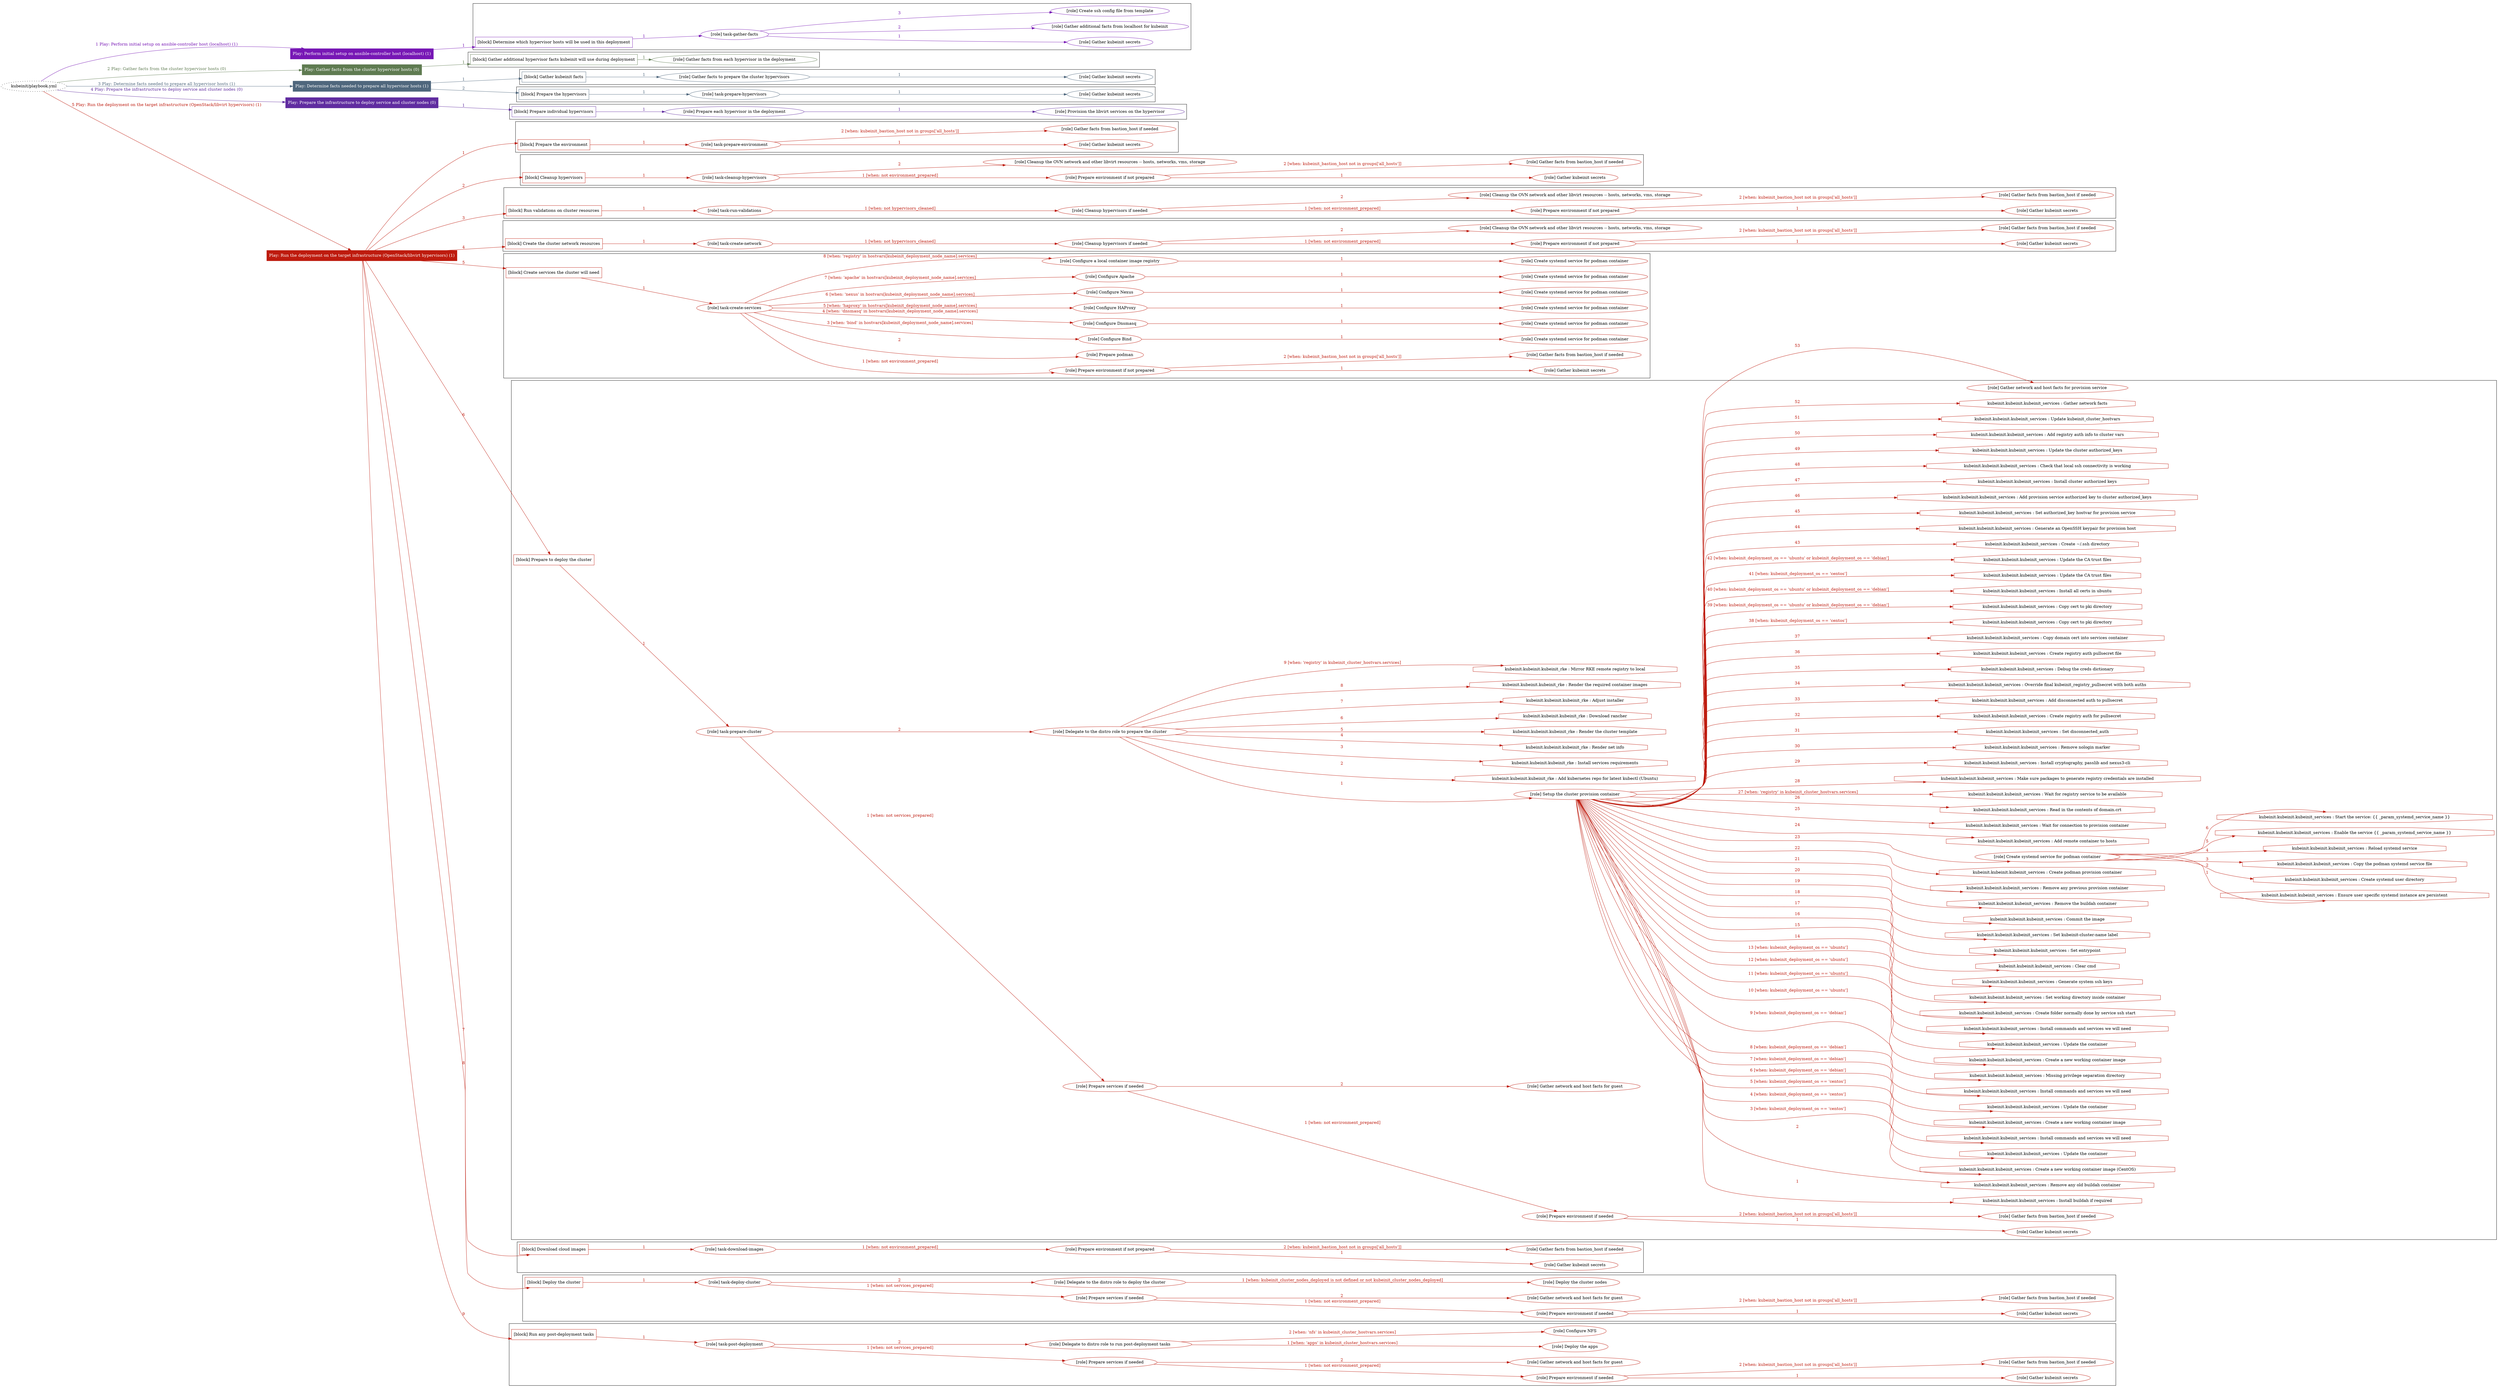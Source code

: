 digraph {
	graph [concentrate=true ordering=in rankdir=LR ratio=fill]
	edge [esep=5 sep=10]
	"kubeinit/playbook.yml" [URL="/home/runner/work/kubeinit/kubeinit/kubeinit/playbook.yml" id=playbook_2d7a4057 style=dotted]
	"kubeinit/playbook.yml" -> play_372e6760 [label="1 Play: Perform initial setup on ansible-controller host (localhost) (1)" color="#7717b5" fontcolor="#7717b5" id=edge_play_372e6760 labeltooltip="1 Play: Perform initial setup on ansible-controller host (localhost) (1)" tooltip="1 Play: Perform initial setup on ansible-controller host (localhost) (1)"]
	subgraph "Play: Perform initial setup on ansible-controller host (localhost) (1)" {
		play_372e6760 [label="Play: Perform initial setup on ansible-controller host (localhost) (1)" URL="/home/runner/work/kubeinit/kubeinit/kubeinit/playbook.yml" color="#7717b5" fontcolor="#ffffff" id=play_372e6760 shape=box style=filled tooltip=localhost]
		play_372e6760 -> block_7fe2b825 [label=1 color="#7717b5" fontcolor="#7717b5" id=edge_block_7fe2b825 labeltooltip=1 tooltip=1]
		subgraph cluster_block_7fe2b825 {
			block_7fe2b825 [label="[block] Determine which hypervisor hosts will be used in this deployment" URL="/home/runner/work/kubeinit/kubeinit/kubeinit/playbook.yml" color="#7717b5" id=block_7fe2b825 labeltooltip="Determine which hypervisor hosts will be used in this deployment" shape=box tooltip="Determine which hypervisor hosts will be used in this deployment"]
			block_7fe2b825 -> role_238dca92 [label="1 " color="#7717b5" fontcolor="#7717b5" id=edge_role_238dca92 labeltooltip="1 " tooltip="1 "]
			subgraph "task-gather-facts" {
				role_238dca92 [label="[role] task-gather-facts" URL="/home/runner/work/kubeinit/kubeinit/kubeinit/playbook.yml" color="#7717b5" id=role_238dca92 tooltip="task-gather-facts"]
				role_238dca92 -> role_cf89a7bc [label="1 " color="#7717b5" fontcolor="#7717b5" id=edge_role_cf89a7bc labeltooltip="1 " tooltip="1 "]
				subgraph "Gather kubeinit secrets" {
					role_cf89a7bc [label="[role] Gather kubeinit secrets" URL="/home/runner/.ansible/collections/ansible_collections/kubeinit/kubeinit/roles/kubeinit_prepare/tasks/build_hypervisors_group.yml" color="#7717b5" id=role_cf89a7bc tooltip="Gather kubeinit secrets"]
				}
				role_238dca92 -> role_61221f98 [label="2 " color="#7717b5" fontcolor="#7717b5" id=edge_role_61221f98 labeltooltip="2 " tooltip="2 "]
				subgraph "Gather additional facts from localhost for kubeinit" {
					role_61221f98 [label="[role] Gather additional facts from localhost for kubeinit" URL="/home/runner/.ansible/collections/ansible_collections/kubeinit/kubeinit/roles/kubeinit_prepare/tasks/build_hypervisors_group.yml" color="#7717b5" id=role_61221f98 tooltip="Gather additional facts from localhost for kubeinit"]
				}
				role_238dca92 -> role_caf05740 [label="3 " color="#7717b5" fontcolor="#7717b5" id=edge_role_caf05740 labeltooltip="3 " tooltip="3 "]
				subgraph "Create ssh config file from template" {
					role_caf05740 [label="[role] Create ssh config file from template" URL="/home/runner/.ansible/collections/ansible_collections/kubeinit/kubeinit/roles/kubeinit_prepare/tasks/build_hypervisors_group.yml" color="#7717b5" id=role_caf05740 tooltip="Create ssh config file from template"]
				}
			}
		}
	}
	"kubeinit/playbook.yml" -> play_10b7b0f4 [label="2 Play: Gather facts from the cluster hypervisor hosts (0)" color="#5f7b51" fontcolor="#5f7b51" id=edge_play_10b7b0f4 labeltooltip="2 Play: Gather facts from the cluster hypervisor hosts (0)" tooltip="2 Play: Gather facts from the cluster hypervisor hosts (0)"]
	subgraph "Play: Gather facts from the cluster hypervisor hosts (0)" {
		play_10b7b0f4 [label="Play: Gather facts from the cluster hypervisor hosts (0)" URL="/home/runner/work/kubeinit/kubeinit/kubeinit/playbook.yml" color="#5f7b51" fontcolor="#ffffff" id=play_10b7b0f4 shape=box style=filled tooltip="Play: Gather facts from the cluster hypervisor hosts (0)"]
		play_10b7b0f4 -> block_54186b63 [label=1 color="#5f7b51" fontcolor="#5f7b51" id=edge_block_54186b63 labeltooltip=1 tooltip=1]
		subgraph cluster_block_54186b63 {
			block_54186b63 [label="[block] Gather additional hypervisor facts kubeinit will use during deployment" URL="/home/runner/work/kubeinit/kubeinit/kubeinit/playbook.yml" color="#5f7b51" id=block_54186b63 labeltooltip="Gather additional hypervisor facts kubeinit will use during deployment" shape=box tooltip="Gather additional hypervisor facts kubeinit will use during deployment"]
			block_54186b63 -> role_b9c2c0ed [label="1 " color="#5f7b51" fontcolor="#5f7b51" id=edge_role_b9c2c0ed labeltooltip="1 " tooltip="1 "]
			subgraph "Gather facts from each hypervisor in the deployment" {
				role_b9c2c0ed [label="[role] Gather facts from each hypervisor in the deployment" URL="/home/runner/work/kubeinit/kubeinit/kubeinit/playbook.yml" color="#5f7b51" id=role_b9c2c0ed tooltip="Gather facts from each hypervisor in the deployment"]
			}
		}
	}
	"kubeinit/playbook.yml" -> play_8c64d9b0 [label="3 Play: Determine facts needed to prepare all hypervisor hosts (1)" color="#4f677d" fontcolor="#4f677d" id=edge_play_8c64d9b0 labeltooltip="3 Play: Determine facts needed to prepare all hypervisor hosts (1)" tooltip="3 Play: Determine facts needed to prepare all hypervisor hosts (1)"]
	subgraph "Play: Determine facts needed to prepare all hypervisor hosts (1)" {
		play_8c64d9b0 [label="Play: Determine facts needed to prepare all hypervisor hosts (1)" URL="/home/runner/work/kubeinit/kubeinit/kubeinit/playbook.yml" color="#4f677d" fontcolor="#ffffff" id=play_8c64d9b0 shape=box style=filled tooltip=localhost]
		play_8c64d9b0 -> block_af403af6 [label=1 color="#4f677d" fontcolor="#4f677d" id=edge_block_af403af6 labeltooltip=1 tooltip=1]
		subgraph cluster_block_af403af6 {
			block_af403af6 [label="[block] Gather kubeinit facts" URL="/home/runner/work/kubeinit/kubeinit/kubeinit/playbook.yml" color="#4f677d" id=block_af403af6 labeltooltip="Gather kubeinit facts" shape=box tooltip="Gather kubeinit facts"]
			block_af403af6 -> role_a78a7e9e [label="1 " color="#4f677d" fontcolor="#4f677d" id=edge_role_a78a7e9e labeltooltip="1 " tooltip="1 "]
			subgraph "Gather facts to prepare the cluster hypervisors" {
				role_a78a7e9e [label="[role] Gather facts to prepare the cluster hypervisors" URL="/home/runner/work/kubeinit/kubeinit/kubeinit/playbook.yml" color="#4f677d" id=role_a78a7e9e tooltip="Gather facts to prepare the cluster hypervisors"]
				role_a78a7e9e -> role_73b71f73 [label="1 " color="#4f677d" fontcolor="#4f677d" id=edge_role_73b71f73 labeltooltip="1 " tooltip="1 "]
				subgraph "Gather kubeinit secrets" {
					role_73b71f73 [label="[role] Gather kubeinit secrets" URL="/home/runner/.ansible/collections/ansible_collections/kubeinit/kubeinit/roles/kubeinit_prepare/tasks/gather_kubeinit_facts.yml" color="#4f677d" id=role_73b71f73 tooltip="Gather kubeinit secrets"]
				}
			}
		}
		play_8c64d9b0 -> block_95a9c054 [label=2 color="#4f677d" fontcolor="#4f677d" id=edge_block_95a9c054 labeltooltip=2 tooltip=2]
		subgraph cluster_block_95a9c054 {
			block_95a9c054 [label="[block] Prepare the hypervisors" URL="/home/runner/work/kubeinit/kubeinit/kubeinit/playbook.yml" color="#4f677d" id=block_95a9c054 labeltooltip="Prepare the hypervisors" shape=box tooltip="Prepare the hypervisors"]
			block_95a9c054 -> role_d5170ce0 [label="1 " color="#4f677d" fontcolor="#4f677d" id=edge_role_d5170ce0 labeltooltip="1 " tooltip="1 "]
			subgraph "task-prepare-hypervisors" {
				role_d5170ce0 [label="[role] task-prepare-hypervisors" URL="/home/runner/work/kubeinit/kubeinit/kubeinit/playbook.yml" color="#4f677d" id=role_d5170ce0 tooltip="task-prepare-hypervisors"]
				role_d5170ce0 -> role_4c1135f1 [label="1 " color="#4f677d" fontcolor="#4f677d" id=edge_role_4c1135f1 labeltooltip="1 " tooltip="1 "]
				subgraph "Gather kubeinit secrets" {
					role_4c1135f1 [label="[role] Gather kubeinit secrets" URL="/home/runner/.ansible/collections/ansible_collections/kubeinit/kubeinit/roles/kubeinit_prepare/tasks/gather_kubeinit_facts.yml" color="#4f677d" id=role_4c1135f1 tooltip="Gather kubeinit secrets"]
				}
			}
		}
	}
	"kubeinit/playbook.yml" -> play_ccb98178 [label="4 Play: Prepare the infrastructure to deploy service and cluster nodes (0)" color="#602ca0" fontcolor="#602ca0" id=edge_play_ccb98178 labeltooltip="4 Play: Prepare the infrastructure to deploy service and cluster nodes (0)" tooltip="4 Play: Prepare the infrastructure to deploy service and cluster nodes (0)"]
	subgraph "Play: Prepare the infrastructure to deploy service and cluster nodes (0)" {
		play_ccb98178 [label="Play: Prepare the infrastructure to deploy service and cluster nodes (0)" URL="/home/runner/work/kubeinit/kubeinit/kubeinit/playbook.yml" color="#602ca0" fontcolor="#ffffff" id=play_ccb98178 shape=box style=filled tooltip="Play: Prepare the infrastructure to deploy service and cluster nodes (0)"]
		play_ccb98178 -> block_25d573e0 [label=1 color="#602ca0" fontcolor="#602ca0" id=edge_block_25d573e0 labeltooltip=1 tooltip=1]
		subgraph cluster_block_25d573e0 {
			block_25d573e0 [label="[block] Prepare individual hypervisors" URL="/home/runner/work/kubeinit/kubeinit/kubeinit/playbook.yml" color="#602ca0" id=block_25d573e0 labeltooltip="Prepare individual hypervisors" shape=box tooltip="Prepare individual hypervisors"]
			block_25d573e0 -> role_cda54196 [label="1 " color="#602ca0" fontcolor="#602ca0" id=edge_role_cda54196 labeltooltip="1 " tooltip="1 "]
			subgraph "Prepare each hypervisor in the deployment" {
				role_cda54196 [label="[role] Prepare each hypervisor in the deployment" URL="/home/runner/work/kubeinit/kubeinit/kubeinit/playbook.yml" color="#602ca0" id=role_cda54196 tooltip="Prepare each hypervisor in the deployment"]
				role_cda54196 -> role_3ff030e7 [label="1 " color="#602ca0" fontcolor="#602ca0" id=edge_role_3ff030e7 labeltooltip="1 " tooltip="1 "]
				subgraph "Provision the libvirt services on the hypervisor" {
					role_3ff030e7 [label="[role] Provision the libvirt services on the hypervisor" URL="/home/runner/.ansible/collections/ansible_collections/kubeinit/kubeinit/roles/kubeinit_prepare/tasks/prepare_hypervisor.yml" color="#602ca0" id=role_3ff030e7 tooltip="Provision the libvirt services on the hypervisor"]
				}
			}
		}
	}
	"kubeinit/playbook.yml" -> play_4c064784 [label="5 Play: Run the deployment on the target infrastructure (OpenStack/libvirt hypervisors) (1)" color="#be1b0e" fontcolor="#be1b0e" id=edge_play_4c064784 labeltooltip="5 Play: Run the deployment on the target infrastructure (OpenStack/libvirt hypervisors) (1)" tooltip="5 Play: Run the deployment on the target infrastructure (OpenStack/libvirt hypervisors) (1)"]
	subgraph "Play: Run the deployment on the target infrastructure (OpenStack/libvirt hypervisors) (1)" {
		play_4c064784 [label="Play: Run the deployment on the target infrastructure (OpenStack/libvirt hypervisors) (1)" URL="/home/runner/work/kubeinit/kubeinit/kubeinit/playbook.yml" color="#be1b0e" fontcolor="#ffffff" id=play_4c064784 shape=box style=filled tooltip=localhost]
		play_4c064784 -> block_e54365a9 [label=1 color="#be1b0e" fontcolor="#be1b0e" id=edge_block_e54365a9 labeltooltip=1 tooltip=1]
		subgraph cluster_block_e54365a9 {
			block_e54365a9 [label="[block] Prepare the environment" URL="/home/runner/work/kubeinit/kubeinit/kubeinit/playbook.yml" color="#be1b0e" id=block_e54365a9 labeltooltip="Prepare the environment" shape=box tooltip="Prepare the environment"]
			block_e54365a9 -> role_cb272f4e [label="1 " color="#be1b0e" fontcolor="#be1b0e" id=edge_role_cb272f4e labeltooltip="1 " tooltip="1 "]
			subgraph "task-prepare-environment" {
				role_cb272f4e [label="[role] task-prepare-environment" URL="/home/runner/work/kubeinit/kubeinit/kubeinit/playbook.yml" color="#be1b0e" id=role_cb272f4e tooltip="task-prepare-environment"]
				role_cb272f4e -> role_a4a451a2 [label="1 " color="#be1b0e" fontcolor="#be1b0e" id=edge_role_a4a451a2 labeltooltip="1 " tooltip="1 "]
				subgraph "Gather kubeinit secrets" {
					role_a4a451a2 [label="[role] Gather kubeinit secrets" URL="/home/runner/.ansible/collections/ansible_collections/kubeinit/kubeinit/roles/kubeinit_prepare/tasks/gather_kubeinit_facts.yml" color="#be1b0e" id=role_a4a451a2 tooltip="Gather kubeinit secrets"]
				}
				role_cb272f4e -> role_7a7ef9e6 [label="2 [when: kubeinit_bastion_host not in groups['all_hosts']]" color="#be1b0e" fontcolor="#be1b0e" id=edge_role_7a7ef9e6 labeltooltip="2 [when: kubeinit_bastion_host not in groups['all_hosts']]" tooltip="2 [when: kubeinit_bastion_host not in groups['all_hosts']]"]
				subgraph "Gather facts from bastion_host if needed" {
					role_7a7ef9e6 [label="[role] Gather facts from bastion_host if needed" URL="/home/runner/.ansible/collections/ansible_collections/kubeinit/kubeinit/roles/kubeinit_prepare/tasks/main.yml" color="#be1b0e" id=role_7a7ef9e6 tooltip="Gather facts from bastion_host if needed"]
				}
			}
		}
		play_4c064784 -> block_29426fe0 [label=2 color="#be1b0e" fontcolor="#be1b0e" id=edge_block_29426fe0 labeltooltip=2 tooltip=2]
		subgraph cluster_block_29426fe0 {
			block_29426fe0 [label="[block] Cleanup hypervisors" URL="/home/runner/work/kubeinit/kubeinit/kubeinit/playbook.yml" color="#be1b0e" id=block_29426fe0 labeltooltip="Cleanup hypervisors" shape=box tooltip="Cleanup hypervisors"]
			block_29426fe0 -> role_3dd1a9d2 [label="1 " color="#be1b0e" fontcolor="#be1b0e" id=edge_role_3dd1a9d2 labeltooltip="1 " tooltip="1 "]
			subgraph "task-cleanup-hypervisors" {
				role_3dd1a9d2 [label="[role] task-cleanup-hypervisors" URL="/home/runner/work/kubeinit/kubeinit/kubeinit/playbook.yml" color="#be1b0e" id=role_3dd1a9d2 tooltip="task-cleanup-hypervisors"]
				role_3dd1a9d2 -> role_1e433b65 [label="1 [when: not environment_prepared]" color="#be1b0e" fontcolor="#be1b0e" id=edge_role_1e433b65 labeltooltip="1 [when: not environment_prepared]" tooltip="1 [when: not environment_prepared]"]
				subgraph "Prepare environment if not prepared" {
					role_1e433b65 [label="[role] Prepare environment if not prepared" URL="/home/runner/.ansible/collections/ansible_collections/kubeinit/kubeinit/roles/kubeinit_libvirt/tasks/cleanup_hypervisors.yml" color="#be1b0e" id=role_1e433b65 tooltip="Prepare environment if not prepared"]
					role_1e433b65 -> role_3d1f6537 [label="1 " color="#be1b0e" fontcolor="#be1b0e" id=edge_role_3d1f6537 labeltooltip="1 " tooltip="1 "]
					subgraph "Gather kubeinit secrets" {
						role_3d1f6537 [label="[role] Gather kubeinit secrets" URL="/home/runner/.ansible/collections/ansible_collections/kubeinit/kubeinit/roles/kubeinit_prepare/tasks/gather_kubeinit_facts.yml" color="#be1b0e" id=role_3d1f6537 tooltip="Gather kubeinit secrets"]
					}
					role_1e433b65 -> role_421edc74 [label="2 [when: kubeinit_bastion_host not in groups['all_hosts']]" color="#be1b0e" fontcolor="#be1b0e" id=edge_role_421edc74 labeltooltip="2 [when: kubeinit_bastion_host not in groups['all_hosts']]" tooltip="2 [when: kubeinit_bastion_host not in groups['all_hosts']]"]
					subgraph "Gather facts from bastion_host if needed" {
						role_421edc74 [label="[role] Gather facts from bastion_host if needed" URL="/home/runner/.ansible/collections/ansible_collections/kubeinit/kubeinit/roles/kubeinit_prepare/tasks/main.yml" color="#be1b0e" id=role_421edc74 tooltip="Gather facts from bastion_host if needed"]
					}
				}
				role_3dd1a9d2 -> role_5a3dbac4 [label="2 " color="#be1b0e" fontcolor="#be1b0e" id=edge_role_5a3dbac4 labeltooltip="2 " tooltip="2 "]
				subgraph "Cleanup the OVN network and other libvirt resources -- hosts, networks, vms, storage" {
					role_5a3dbac4 [label="[role] Cleanup the OVN network and other libvirt resources -- hosts, networks, vms, storage" URL="/home/runner/.ansible/collections/ansible_collections/kubeinit/kubeinit/roles/kubeinit_libvirt/tasks/cleanup_hypervisors.yml" color="#be1b0e" id=role_5a3dbac4 tooltip="Cleanup the OVN network and other libvirt resources -- hosts, networks, vms, storage"]
				}
			}
		}
		play_4c064784 -> block_ff7fdd02 [label=3 color="#be1b0e" fontcolor="#be1b0e" id=edge_block_ff7fdd02 labeltooltip=3 tooltip=3]
		subgraph cluster_block_ff7fdd02 {
			block_ff7fdd02 [label="[block] Run validations on cluster resources" URL="/home/runner/work/kubeinit/kubeinit/kubeinit/playbook.yml" color="#be1b0e" id=block_ff7fdd02 labeltooltip="Run validations on cluster resources" shape=box tooltip="Run validations on cluster resources"]
			block_ff7fdd02 -> role_65b5c742 [label="1 " color="#be1b0e" fontcolor="#be1b0e" id=edge_role_65b5c742 labeltooltip="1 " tooltip="1 "]
			subgraph "task-run-validations" {
				role_65b5c742 [label="[role] task-run-validations" URL="/home/runner/work/kubeinit/kubeinit/kubeinit/playbook.yml" color="#be1b0e" id=role_65b5c742 tooltip="task-run-validations"]
				role_65b5c742 -> role_76545ae8 [label="1 [when: not hypervisors_cleaned]" color="#be1b0e" fontcolor="#be1b0e" id=edge_role_76545ae8 labeltooltip="1 [when: not hypervisors_cleaned]" tooltip="1 [when: not hypervisors_cleaned]"]
				subgraph "Cleanup hypervisors if needed" {
					role_76545ae8 [label="[role] Cleanup hypervisors if needed" URL="/home/runner/.ansible/collections/ansible_collections/kubeinit/kubeinit/roles/kubeinit_validations/tasks/main.yml" color="#be1b0e" id=role_76545ae8 tooltip="Cleanup hypervisors if needed"]
					role_76545ae8 -> role_b4fa39f3 [label="1 [when: not environment_prepared]" color="#be1b0e" fontcolor="#be1b0e" id=edge_role_b4fa39f3 labeltooltip="1 [when: not environment_prepared]" tooltip="1 [when: not environment_prepared]"]
					subgraph "Prepare environment if not prepared" {
						role_b4fa39f3 [label="[role] Prepare environment if not prepared" URL="/home/runner/.ansible/collections/ansible_collections/kubeinit/kubeinit/roles/kubeinit_libvirt/tasks/cleanup_hypervisors.yml" color="#be1b0e" id=role_b4fa39f3 tooltip="Prepare environment if not prepared"]
						role_b4fa39f3 -> role_5f0aab9b [label="1 " color="#be1b0e" fontcolor="#be1b0e" id=edge_role_5f0aab9b labeltooltip="1 " tooltip="1 "]
						subgraph "Gather kubeinit secrets" {
							role_5f0aab9b [label="[role] Gather kubeinit secrets" URL="/home/runner/.ansible/collections/ansible_collections/kubeinit/kubeinit/roles/kubeinit_prepare/tasks/gather_kubeinit_facts.yml" color="#be1b0e" id=role_5f0aab9b tooltip="Gather kubeinit secrets"]
						}
						role_b4fa39f3 -> role_88e71399 [label="2 [when: kubeinit_bastion_host not in groups['all_hosts']]" color="#be1b0e" fontcolor="#be1b0e" id=edge_role_88e71399 labeltooltip="2 [when: kubeinit_bastion_host not in groups['all_hosts']]" tooltip="2 [when: kubeinit_bastion_host not in groups['all_hosts']]"]
						subgraph "Gather facts from bastion_host if needed" {
							role_88e71399 [label="[role] Gather facts from bastion_host if needed" URL="/home/runner/.ansible/collections/ansible_collections/kubeinit/kubeinit/roles/kubeinit_prepare/tasks/main.yml" color="#be1b0e" id=role_88e71399 tooltip="Gather facts from bastion_host if needed"]
						}
					}
					role_76545ae8 -> role_a64e2955 [label="2 " color="#be1b0e" fontcolor="#be1b0e" id=edge_role_a64e2955 labeltooltip="2 " tooltip="2 "]
					subgraph "Cleanup the OVN network and other libvirt resources -- hosts, networks, vms, storage" {
						role_a64e2955 [label="[role] Cleanup the OVN network and other libvirt resources -- hosts, networks, vms, storage" URL="/home/runner/.ansible/collections/ansible_collections/kubeinit/kubeinit/roles/kubeinit_libvirt/tasks/cleanup_hypervisors.yml" color="#be1b0e" id=role_a64e2955 tooltip="Cleanup the OVN network and other libvirt resources -- hosts, networks, vms, storage"]
					}
				}
			}
		}
		play_4c064784 -> block_df1cd5d8 [label=4 color="#be1b0e" fontcolor="#be1b0e" id=edge_block_df1cd5d8 labeltooltip=4 tooltip=4]
		subgraph cluster_block_df1cd5d8 {
			block_df1cd5d8 [label="[block] Create the cluster network resources" URL="/home/runner/work/kubeinit/kubeinit/kubeinit/playbook.yml" color="#be1b0e" id=block_df1cd5d8 labeltooltip="Create the cluster network resources" shape=box tooltip="Create the cluster network resources"]
			block_df1cd5d8 -> role_0d309b12 [label="1 " color="#be1b0e" fontcolor="#be1b0e" id=edge_role_0d309b12 labeltooltip="1 " tooltip="1 "]
			subgraph "task-create-network" {
				role_0d309b12 [label="[role] task-create-network" URL="/home/runner/work/kubeinit/kubeinit/kubeinit/playbook.yml" color="#be1b0e" id=role_0d309b12 tooltip="task-create-network"]
				role_0d309b12 -> role_9302cf5e [label="1 [when: not hypervisors_cleaned]" color="#be1b0e" fontcolor="#be1b0e" id=edge_role_9302cf5e labeltooltip="1 [when: not hypervisors_cleaned]" tooltip="1 [when: not hypervisors_cleaned]"]
				subgraph "Cleanup hypervisors if needed" {
					role_9302cf5e [label="[role] Cleanup hypervisors if needed" URL="/home/runner/.ansible/collections/ansible_collections/kubeinit/kubeinit/roles/kubeinit_libvirt/tasks/create_network.yml" color="#be1b0e" id=role_9302cf5e tooltip="Cleanup hypervisors if needed"]
					role_9302cf5e -> role_fef44209 [label="1 [when: not environment_prepared]" color="#be1b0e" fontcolor="#be1b0e" id=edge_role_fef44209 labeltooltip="1 [when: not environment_prepared]" tooltip="1 [when: not environment_prepared]"]
					subgraph "Prepare environment if not prepared" {
						role_fef44209 [label="[role] Prepare environment if not prepared" URL="/home/runner/.ansible/collections/ansible_collections/kubeinit/kubeinit/roles/kubeinit_libvirt/tasks/cleanup_hypervisors.yml" color="#be1b0e" id=role_fef44209 tooltip="Prepare environment if not prepared"]
						role_fef44209 -> role_04634f94 [label="1 " color="#be1b0e" fontcolor="#be1b0e" id=edge_role_04634f94 labeltooltip="1 " tooltip="1 "]
						subgraph "Gather kubeinit secrets" {
							role_04634f94 [label="[role] Gather kubeinit secrets" URL="/home/runner/.ansible/collections/ansible_collections/kubeinit/kubeinit/roles/kubeinit_prepare/tasks/gather_kubeinit_facts.yml" color="#be1b0e" id=role_04634f94 tooltip="Gather kubeinit secrets"]
						}
						role_fef44209 -> role_6f91c0f1 [label="2 [when: kubeinit_bastion_host not in groups['all_hosts']]" color="#be1b0e" fontcolor="#be1b0e" id=edge_role_6f91c0f1 labeltooltip="2 [when: kubeinit_bastion_host not in groups['all_hosts']]" tooltip="2 [when: kubeinit_bastion_host not in groups['all_hosts']]"]
						subgraph "Gather facts from bastion_host if needed" {
							role_6f91c0f1 [label="[role] Gather facts from bastion_host if needed" URL="/home/runner/.ansible/collections/ansible_collections/kubeinit/kubeinit/roles/kubeinit_prepare/tasks/main.yml" color="#be1b0e" id=role_6f91c0f1 tooltip="Gather facts from bastion_host if needed"]
						}
					}
					role_9302cf5e -> role_c783556b [label="2 " color="#be1b0e" fontcolor="#be1b0e" id=edge_role_c783556b labeltooltip="2 " tooltip="2 "]
					subgraph "Cleanup the OVN network and other libvirt resources -- hosts, networks, vms, storage" {
						role_c783556b [label="[role] Cleanup the OVN network and other libvirt resources -- hosts, networks, vms, storage" URL="/home/runner/.ansible/collections/ansible_collections/kubeinit/kubeinit/roles/kubeinit_libvirt/tasks/cleanup_hypervisors.yml" color="#be1b0e" id=role_c783556b tooltip="Cleanup the OVN network and other libvirt resources -- hosts, networks, vms, storage"]
					}
				}
			}
		}
		play_4c064784 -> block_743b8dcf [label=5 color="#be1b0e" fontcolor="#be1b0e" id=edge_block_743b8dcf labeltooltip=5 tooltip=5]
		subgraph cluster_block_743b8dcf {
			block_743b8dcf [label="[block] Create services the cluster will need" URL="/home/runner/work/kubeinit/kubeinit/kubeinit/playbook.yml" color="#be1b0e" id=block_743b8dcf labeltooltip="Create services the cluster will need" shape=box tooltip="Create services the cluster will need"]
			block_743b8dcf -> role_4260eba8 [label="1 " color="#be1b0e" fontcolor="#be1b0e" id=edge_role_4260eba8 labeltooltip="1 " tooltip="1 "]
			subgraph "task-create-services" {
				role_4260eba8 [label="[role] task-create-services" URL="/home/runner/work/kubeinit/kubeinit/kubeinit/playbook.yml" color="#be1b0e" id=role_4260eba8 tooltip="task-create-services"]
				role_4260eba8 -> role_fb0ad67d [label="1 [when: not environment_prepared]" color="#be1b0e" fontcolor="#be1b0e" id=edge_role_fb0ad67d labeltooltip="1 [when: not environment_prepared]" tooltip="1 [when: not environment_prepared]"]
				subgraph "Prepare environment if not prepared" {
					role_fb0ad67d [label="[role] Prepare environment if not prepared" URL="/home/runner/.ansible/collections/ansible_collections/kubeinit/kubeinit/roles/kubeinit_services/tasks/main.yml" color="#be1b0e" id=role_fb0ad67d tooltip="Prepare environment if not prepared"]
					role_fb0ad67d -> role_8d399fcd [label="1 " color="#be1b0e" fontcolor="#be1b0e" id=edge_role_8d399fcd labeltooltip="1 " tooltip="1 "]
					subgraph "Gather kubeinit secrets" {
						role_8d399fcd [label="[role] Gather kubeinit secrets" URL="/home/runner/.ansible/collections/ansible_collections/kubeinit/kubeinit/roles/kubeinit_prepare/tasks/gather_kubeinit_facts.yml" color="#be1b0e" id=role_8d399fcd tooltip="Gather kubeinit secrets"]
					}
					role_fb0ad67d -> role_469b96ff [label="2 [when: kubeinit_bastion_host not in groups['all_hosts']]" color="#be1b0e" fontcolor="#be1b0e" id=edge_role_469b96ff labeltooltip="2 [when: kubeinit_bastion_host not in groups['all_hosts']]" tooltip="2 [when: kubeinit_bastion_host not in groups['all_hosts']]"]
					subgraph "Gather facts from bastion_host if needed" {
						role_469b96ff [label="[role] Gather facts from bastion_host if needed" URL="/home/runner/.ansible/collections/ansible_collections/kubeinit/kubeinit/roles/kubeinit_prepare/tasks/main.yml" color="#be1b0e" id=role_469b96ff tooltip="Gather facts from bastion_host if needed"]
					}
				}
				role_4260eba8 -> role_e5b91cbe [label="2 " color="#be1b0e" fontcolor="#be1b0e" id=edge_role_e5b91cbe labeltooltip="2 " tooltip="2 "]
				subgraph "Prepare podman" {
					role_e5b91cbe [label="[role] Prepare podman" URL="/home/runner/.ansible/collections/ansible_collections/kubeinit/kubeinit/roles/kubeinit_services/tasks/00_create_service_pod.yml" color="#be1b0e" id=role_e5b91cbe tooltip="Prepare podman"]
				}
				role_4260eba8 -> role_f7d4266d [label="3 [when: 'bind' in hostvars[kubeinit_deployment_node_name].services]" color="#be1b0e" fontcolor="#be1b0e" id=edge_role_f7d4266d labeltooltip="3 [when: 'bind' in hostvars[kubeinit_deployment_node_name].services]" tooltip="3 [when: 'bind' in hostvars[kubeinit_deployment_node_name].services]"]
				subgraph "Configure Bind" {
					role_f7d4266d [label="[role] Configure Bind" URL="/home/runner/.ansible/collections/ansible_collections/kubeinit/kubeinit/roles/kubeinit_services/tasks/start_services_containers.yml" color="#be1b0e" id=role_f7d4266d tooltip="Configure Bind"]
					role_f7d4266d -> role_e7a5e8a9 [label="1 " color="#be1b0e" fontcolor="#be1b0e" id=edge_role_e7a5e8a9 labeltooltip="1 " tooltip="1 "]
					subgraph "Create systemd service for podman container" {
						role_e7a5e8a9 [label="[role] Create systemd service for podman container" URL="/home/runner/.ansible/collections/ansible_collections/kubeinit/kubeinit/roles/kubeinit_bind/tasks/main.yml" color="#be1b0e" id=role_e7a5e8a9 tooltip="Create systemd service for podman container"]
					}
				}
				role_4260eba8 -> role_985e310e [label="4 [when: 'dnsmasq' in hostvars[kubeinit_deployment_node_name].services]" color="#be1b0e" fontcolor="#be1b0e" id=edge_role_985e310e labeltooltip="4 [when: 'dnsmasq' in hostvars[kubeinit_deployment_node_name].services]" tooltip="4 [when: 'dnsmasq' in hostvars[kubeinit_deployment_node_name].services]"]
				subgraph "Configure Dnsmasq" {
					role_985e310e [label="[role] Configure Dnsmasq" URL="/home/runner/.ansible/collections/ansible_collections/kubeinit/kubeinit/roles/kubeinit_services/tasks/start_services_containers.yml" color="#be1b0e" id=role_985e310e tooltip="Configure Dnsmasq"]
					role_985e310e -> role_33ddb1bc [label="1 " color="#be1b0e" fontcolor="#be1b0e" id=edge_role_33ddb1bc labeltooltip="1 " tooltip="1 "]
					subgraph "Create systemd service for podman container" {
						role_33ddb1bc [label="[role] Create systemd service for podman container" URL="/home/runner/.ansible/collections/ansible_collections/kubeinit/kubeinit/roles/kubeinit_dnsmasq/tasks/main.yml" color="#be1b0e" id=role_33ddb1bc tooltip="Create systemd service for podman container"]
					}
				}
				role_4260eba8 -> role_710b49ad [label="5 [when: 'haproxy' in hostvars[kubeinit_deployment_node_name].services]" color="#be1b0e" fontcolor="#be1b0e" id=edge_role_710b49ad labeltooltip="5 [when: 'haproxy' in hostvars[kubeinit_deployment_node_name].services]" tooltip="5 [when: 'haproxy' in hostvars[kubeinit_deployment_node_name].services]"]
				subgraph "Configure HAProxy" {
					role_710b49ad [label="[role] Configure HAProxy" URL="/home/runner/.ansible/collections/ansible_collections/kubeinit/kubeinit/roles/kubeinit_services/tasks/start_services_containers.yml" color="#be1b0e" id=role_710b49ad tooltip="Configure HAProxy"]
					role_710b49ad -> role_9f44ba22 [label="1 " color="#be1b0e" fontcolor="#be1b0e" id=edge_role_9f44ba22 labeltooltip="1 " tooltip="1 "]
					subgraph "Create systemd service for podman container" {
						role_9f44ba22 [label="[role] Create systemd service for podman container" URL="/home/runner/.ansible/collections/ansible_collections/kubeinit/kubeinit/roles/kubeinit_haproxy/tasks/main.yml" color="#be1b0e" id=role_9f44ba22 tooltip="Create systemd service for podman container"]
					}
				}
				role_4260eba8 -> role_a8af1262 [label="6 [when: 'nexus' in hostvars[kubeinit_deployment_node_name].services]" color="#be1b0e" fontcolor="#be1b0e" id=edge_role_a8af1262 labeltooltip="6 [when: 'nexus' in hostvars[kubeinit_deployment_node_name].services]" tooltip="6 [when: 'nexus' in hostvars[kubeinit_deployment_node_name].services]"]
				subgraph "Configure Nexus" {
					role_a8af1262 [label="[role] Configure Nexus" URL="/home/runner/.ansible/collections/ansible_collections/kubeinit/kubeinit/roles/kubeinit_services/tasks/start_services_containers.yml" color="#be1b0e" id=role_a8af1262 tooltip="Configure Nexus"]
					role_a8af1262 -> role_9ad54195 [label="1 " color="#be1b0e" fontcolor="#be1b0e" id=edge_role_9ad54195 labeltooltip="1 " tooltip="1 "]
					subgraph "Create systemd service for podman container" {
						role_9ad54195 [label="[role] Create systemd service for podman container" URL="/home/runner/.ansible/collections/ansible_collections/kubeinit/kubeinit/roles/kubeinit_nexus/tasks/main.yml" color="#be1b0e" id=role_9ad54195 tooltip="Create systemd service for podman container"]
					}
				}
				role_4260eba8 -> role_ab0895c5 [label="7 [when: 'apache' in hostvars[kubeinit_deployment_node_name].services]" color="#be1b0e" fontcolor="#be1b0e" id=edge_role_ab0895c5 labeltooltip="7 [when: 'apache' in hostvars[kubeinit_deployment_node_name].services]" tooltip="7 [when: 'apache' in hostvars[kubeinit_deployment_node_name].services]"]
				subgraph "Configure Apache" {
					role_ab0895c5 [label="[role] Configure Apache" URL="/home/runner/.ansible/collections/ansible_collections/kubeinit/kubeinit/roles/kubeinit_services/tasks/start_services_containers.yml" color="#be1b0e" id=role_ab0895c5 tooltip="Configure Apache"]
					role_ab0895c5 -> role_f2f1b43f [label="1 " color="#be1b0e" fontcolor="#be1b0e" id=edge_role_f2f1b43f labeltooltip="1 " tooltip="1 "]
					subgraph "Create systemd service for podman container" {
						role_f2f1b43f [label="[role] Create systemd service for podman container" URL="/home/runner/.ansible/collections/ansible_collections/kubeinit/kubeinit/roles/kubeinit_apache/tasks/main.yml" color="#be1b0e" id=role_f2f1b43f tooltip="Create systemd service for podman container"]
					}
				}
				role_4260eba8 -> role_164c738d [label="8 [when: 'registry' in hostvars[kubeinit_deployment_node_name].services]" color="#be1b0e" fontcolor="#be1b0e" id=edge_role_164c738d labeltooltip="8 [when: 'registry' in hostvars[kubeinit_deployment_node_name].services]" tooltip="8 [when: 'registry' in hostvars[kubeinit_deployment_node_name].services]"]
				subgraph "Configure a local container image registry" {
					role_164c738d [label="[role] Configure a local container image registry" URL="/home/runner/.ansible/collections/ansible_collections/kubeinit/kubeinit/roles/kubeinit_services/tasks/start_services_containers.yml" color="#be1b0e" id=role_164c738d tooltip="Configure a local container image registry"]
					role_164c738d -> role_a23fa97e [label="1 " color="#be1b0e" fontcolor="#be1b0e" id=edge_role_a23fa97e labeltooltip="1 " tooltip="1 "]
					subgraph "Create systemd service for podman container" {
						role_a23fa97e [label="[role] Create systemd service for podman container" URL="/home/runner/.ansible/collections/ansible_collections/kubeinit/kubeinit/roles/kubeinit_registry/tasks/main.yml" color="#be1b0e" id=role_a23fa97e tooltip="Create systemd service for podman container"]
					}
				}
			}
		}
		play_4c064784 -> block_5bf858ee [label=6 color="#be1b0e" fontcolor="#be1b0e" id=edge_block_5bf858ee labeltooltip=6 tooltip=6]
		subgraph cluster_block_5bf858ee {
			block_5bf858ee [label="[block] Prepare to deploy the cluster" URL="/home/runner/work/kubeinit/kubeinit/kubeinit/playbook.yml" color="#be1b0e" id=block_5bf858ee labeltooltip="Prepare to deploy the cluster" shape=box tooltip="Prepare to deploy the cluster"]
			block_5bf858ee -> role_83b602b9 [label="1 " color="#be1b0e" fontcolor="#be1b0e" id=edge_role_83b602b9 labeltooltip="1 " tooltip="1 "]
			subgraph "task-prepare-cluster" {
				role_83b602b9 [label="[role] task-prepare-cluster" URL="/home/runner/work/kubeinit/kubeinit/kubeinit/playbook.yml" color="#be1b0e" id=role_83b602b9 tooltip="task-prepare-cluster"]
				role_83b602b9 -> role_66c8f0f3 [label="1 [when: not services_prepared]" color="#be1b0e" fontcolor="#be1b0e" id=edge_role_66c8f0f3 labeltooltip="1 [when: not services_prepared]" tooltip="1 [when: not services_prepared]"]
				subgraph "Prepare services if needed" {
					role_66c8f0f3 [label="[role] Prepare services if needed" URL="/home/runner/.ansible/collections/ansible_collections/kubeinit/kubeinit/roles/kubeinit_prepare/tasks/prepare_cluster.yml" color="#be1b0e" id=role_66c8f0f3 tooltip="Prepare services if needed"]
					role_66c8f0f3 -> role_8b2eeec3 [label="1 [when: not environment_prepared]" color="#be1b0e" fontcolor="#be1b0e" id=edge_role_8b2eeec3 labeltooltip="1 [when: not environment_prepared]" tooltip="1 [when: not environment_prepared]"]
					subgraph "Prepare environment if needed" {
						role_8b2eeec3 [label="[role] Prepare environment if needed" URL="/home/runner/.ansible/collections/ansible_collections/kubeinit/kubeinit/roles/kubeinit_services/tasks/prepare_services.yml" color="#be1b0e" id=role_8b2eeec3 tooltip="Prepare environment if needed"]
						role_8b2eeec3 -> role_857ec219 [label="1 " color="#be1b0e" fontcolor="#be1b0e" id=edge_role_857ec219 labeltooltip="1 " tooltip="1 "]
						subgraph "Gather kubeinit secrets" {
							role_857ec219 [label="[role] Gather kubeinit secrets" URL="/home/runner/.ansible/collections/ansible_collections/kubeinit/kubeinit/roles/kubeinit_prepare/tasks/gather_kubeinit_facts.yml" color="#be1b0e" id=role_857ec219 tooltip="Gather kubeinit secrets"]
						}
						role_8b2eeec3 -> role_305d7b61 [label="2 [when: kubeinit_bastion_host not in groups['all_hosts']]" color="#be1b0e" fontcolor="#be1b0e" id=edge_role_305d7b61 labeltooltip="2 [when: kubeinit_bastion_host not in groups['all_hosts']]" tooltip="2 [when: kubeinit_bastion_host not in groups['all_hosts']]"]
						subgraph "Gather facts from bastion_host if needed" {
							role_305d7b61 [label="[role] Gather facts from bastion_host if needed" URL="/home/runner/.ansible/collections/ansible_collections/kubeinit/kubeinit/roles/kubeinit_prepare/tasks/main.yml" color="#be1b0e" id=role_305d7b61 tooltip="Gather facts from bastion_host if needed"]
						}
					}
					role_66c8f0f3 -> role_e9a11065 [label="2 " color="#be1b0e" fontcolor="#be1b0e" id=edge_role_e9a11065 labeltooltip="2 " tooltip="2 "]
					subgraph "Gather network and host facts for guest" {
						role_e9a11065 [label="[role] Gather network and host facts for guest" URL="/home/runner/.ansible/collections/ansible_collections/kubeinit/kubeinit/roles/kubeinit_services/tasks/prepare_services.yml" color="#be1b0e" id=role_e9a11065 tooltip="Gather network and host facts for guest"]
					}
				}
				role_83b602b9 -> role_bde1d009 [label="2 " color="#be1b0e" fontcolor="#be1b0e" id=edge_role_bde1d009 labeltooltip="2 " tooltip="2 "]
				subgraph "Delegate to the distro role to prepare the cluster" {
					role_bde1d009 [label="[role] Delegate to the distro role to prepare the cluster" URL="/home/runner/.ansible/collections/ansible_collections/kubeinit/kubeinit/roles/kubeinit_prepare/tasks/prepare_cluster.yml" color="#be1b0e" id=role_bde1d009 tooltip="Delegate to the distro role to prepare the cluster"]
					role_bde1d009 -> role_62837faa [label="1 " color="#be1b0e" fontcolor="#be1b0e" id=edge_role_62837faa labeltooltip="1 " tooltip="1 "]
					subgraph "Setup the cluster provision container" {
						role_62837faa [label="[role] Setup the cluster provision container" URL="/home/runner/.ansible/collections/ansible_collections/kubeinit/kubeinit/roles/kubeinit_rke/tasks/prepare_cluster.yml" color="#be1b0e" id=role_62837faa tooltip="Setup the cluster provision container"]
						task_c8b3db9f [label="kubeinit.kubeinit.kubeinit_services : Install buildah if required" URL="/home/runner/.ansible/collections/ansible_collections/kubeinit/kubeinit/roles/kubeinit_services/tasks/create_provision_container.yml" color="#be1b0e" id=task_c8b3db9f shape=octagon tooltip="kubeinit.kubeinit.kubeinit_services : Install buildah if required"]
						role_62837faa -> task_c8b3db9f [label="1 " color="#be1b0e" fontcolor="#be1b0e" id=edge_task_c8b3db9f labeltooltip="1 " tooltip="1 "]
						task_f4deff51 [label="kubeinit.kubeinit.kubeinit_services : Remove any old buildah container" URL="/home/runner/.ansible/collections/ansible_collections/kubeinit/kubeinit/roles/kubeinit_services/tasks/create_provision_container.yml" color="#be1b0e" id=task_f4deff51 shape=octagon tooltip="kubeinit.kubeinit.kubeinit_services : Remove any old buildah container"]
						role_62837faa -> task_f4deff51 [label="2 " color="#be1b0e" fontcolor="#be1b0e" id=edge_task_f4deff51 labeltooltip="2 " tooltip="2 "]
						task_d942524b [label="kubeinit.kubeinit.kubeinit_services : Create a new working container image (CentOS)" URL="/home/runner/.ansible/collections/ansible_collections/kubeinit/kubeinit/roles/kubeinit_services/tasks/create_provision_container.yml" color="#be1b0e" id=task_d942524b shape=octagon tooltip="kubeinit.kubeinit.kubeinit_services : Create a new working container image (CentOS)"]
						role_62837faa -> task_d942524b [label="3 [when: kubeinit_deployment_os == 'centos']" color="#be1b0e" fontcolor="#be1b0e" id=edge_task_d942524b labeltooltip="3 [when: kubeinit_deployment_os == 'centos']" tooltip="3 [when: kubeinit_deployment_os == 'centos']"]
						task_89635c06 [label="kubeinit.kubeinit.kubeinit_services : Update the container" URL="/home/runner/.ansible/collections/ansible_collections/kubeinit/kubeinit/roles/kubeinit_services/tasks/create_provision_container.yml" color="#be1b0e" id=task_89635c06 shape=octagon tooltip="kubeinit.kubeinit.kubeinit_services : Update the container"]
						role_62837faa -> task_89635c06 [label="4 [when: kubeinit_deployment_os == 'centos']" color="#be1b0e" fontcolor="#be1b0e" id=edge_task_89635c06 labeltooltip="4 [when: kubeinit_deployment_os == 'centos']" tooltip="4 [when: kubeinit_deployment_os == 'centos']"]
						task_868c751d [label="kubeinit.kubeinit.kubeinit_services : Install commands and services we will need" URL="/home/runner/.ansible/collections/ansible_collections/kubeinit/kubeinit/roles/kubeinit_services/tasks/create_provision_container.yml" color="#be1b0e" id=task_868c751d shape=octagon tooltip="kubeinit.kubeinit.kubeinit_services : Install commands and services we will need"]
						role_62837faa -> task_868c751d [label="5 [when: kubeinit_deployment_os == 'centos']" color="#be1b0e" fontcolor="#be1b0e" id=edge_task_868c751d labeltooltip="5 [when: kubeinit_deployment_os == 'centos']" tooltip="5 [when: kubeinit_deployment_os == 'centos']"]
						task_f5edee0c [label="kubeinit.kubeinit.kubeinit_services : Create a new working container image" URL="/home/runner/.ansible/collections/ansible_collections/kubeinit/kubeinit/roles/kubeinit_services/tasks/create_provision_container.yml" color="#be1b0e" id=task_f5edee0c shape=octagon tooltip="kubeinit.kubeinit.kubeinit_services : Create a new working container image"]
						role_62837faa -> task_f5edee0c [label="6 [when: kubeinit_deployment_os == 'debian']" color="#be1b0e" fontcolor="#be1b0e" id=edge_task_f5edee0c labeltooltip="6 [when: kubeinit_deployment_os == 'debian']" tooltip="6 [when: kubeinit_deployment_os == 'debian']"]
						task_2f2346cc [label="kubeinit.kubeinit.kubeinit_services : Update the container" URL="/home/runner/.ansible/collections/ansible_collections/kubeinit/kubeinit/roles/kubeinit_services/tasks/create_provision_container.yml" color="#be1b0e" id=task_2f2346cc shape=octagon tooltip="kubeinit.kubeinit.kubeinit_services : Update the container"]
						role_62837faa -> task_2f2346cc [label="7 [when: kubeinit_deployment_os == 'debian']" color="#be1b0e" fontcolor="#be1b0e" id=edge_task_2f2346cc labeltooltip="7 [when: kubeinit_deployment_os == 'debian']" tooltip="7 [when: kubeinit_deployment_os == 'debian']"]
						task_cbafbb32 [label="kubeinit.kubeinit.kubeinit_services : Install commands and services we will need" URL="/home/runner/.ansible/collections/ansible_collections/kubeinit/kubeinit/roles/kubeinit_services/tasks/create_provision_container.yml" color="#be1b0e" id=task_cbafbb32 shape=octagon tooltip="kubeinit.kubeinit.kubeinit_services : Install commands and services we will need"]
						role_62837faa -> task_cbafbb32 [label="8 [when: kubeinit_deployment_os == 'debian']" color="#be1b0e" fontcolor="#be1b0e" id=edge_task_cbafbb32 labeltooltip="8 [when: kubeinit_deployment_os == 'debian']" tooltip="8 [when: kubeinit_deployment_os == 'debian']"]
						task_95ab0cd9 [label="kubeinit.kubeinit.kubeinit_services : Missing privilege separation directory" URL="/home/runner/.ansible/collections/ansible_collections/kubeinit/kubeinit/roles/kubeinit_services/tasks/create_provision_container.yml" color="#be1b0e" id=task_95ab0cd9 shape=octagon tooltip="kubeinit.kubeinit.kubeinit_services : Missing privilege separation directory"]
						role_62837faa -> task_95ab0cd9 [label="9 [when: kubeinit_deployment_os == 'debian']" color="#be1b0e" fontcolor="#be1b0e" id=edge_task_95ab0cd9 labeltooltip="9 [when: kubeinit_deployment_os == 'debian']" tooltip="9 [when: kubeinit_deployment_os == 'debian']"]
						task_57708895 [label="kubeinit.kubeinit.kubeinit_services : Create a new working container image" URL="/home/runner/.ansible/collections/ansible_collections/kubeinit/kubeinit/roles/kubeinit_services/tasks/create_provision_container.yml" color="#be1b0e" id=task_57708895 shape=octagon tooltip="kubeinit.kubeinit.kubeinit_services : Create a new working container image"]
						role_62837faa -> task_57708895 [label="10 [when: kubeinit_deployment_os == 'ubuntu']" color="#be1b0e" fontcolor="#be1b0e" id=edge_task_57708895 labeltooltip="10 [when: kubeinit_deployment_os == 'ubuntu']" tooltip="10 [when: kubeinit_deployment_os == 'ubuntu']"]
						task_00dd4b63 [label="kubeinit.kubeinit.kubeinit_services : Update the container" URL="/home/runner/.ansible/collections/ansible_collections/kubeinit/kubeinit/roles/kubeinit_services/tasks/create_provision_container.yml" color="#be1b0e" id=task_00dd4b63 shape=octagon tooltip="kubeinit.kubeinit.kubeinit_services : Update the container"]
						role_62837faa -> task_00dd4b63 [label="11 [when: kubeinit_deployment_os == 'ubuntu']" color="#be1b0e" fontcolor="#be1b0e" id=edge_task_00dd4b63 labeltooltip="11 [when: kubeinit_deployment_os == 'ubuntu']" tooltip="11 [when: kubeinit_deployment_os == 'ubuntu']"]
						task_0a67cae3 [label="kubeinit.kubeinit.kubeinit_services : Install commands and services we will need" URL="/home/runner/.ansible/collections/ansible_collections/kubeinit/kubeinit/roles/kubeinit_services/tasks/create_provision_container.yml" color="#be1b0e" id=task_0a67cae3 shape=octagon tooltip="kubeinit.kubeinit.kubeinit_services : Install commands and services we will need"]
						role_62837faa -> task_0a67cae3 [label="12 [when: kubeinit_deployment_os == 'ubuntu']" color="#be1b0e" fontcolor="#be1b0e" id=edge_task_0a67cae3 labeltooltip="12 [when: kubeinit_deployment_os == 'ubuntu']" tooltip="12 [when: kubeinit_deployment_os == 'ubuntu']"]
						task_f80fefc8 [label="kubeinit.kubeinit.kubeinit_services : Create folder normally done by service ssh start" URL="/home/runner/.ansible/collections/ansible_collections/kubeinit/kubeinit/roles/kubeinit_services/tasks/create_provision_container.yml" color="#be1b0e" id=task_f80fefc8 shape=octagon tooltip="kubeinit.kubeinit.kubeinit_services : Create folder normally done by service ssh start"]
						role_62837faa -> task_f80fefc8 [label="13 [when: kubeinit_deployment_os == 'ubuntu']" color="#be1b0e" fontcolor="#be1b0e" id=edge_task_f80fefc8 labeltooltip="13 [when: kubeinit_deployment_os == 'ubuntu']" tooltip="13 [when: kubeinit_deployment_os == 'ubuntu']"]
						task_afc049e9 [label="kubeinit.kubeinit.kubeinit_services : Set working directory inside container" URL="/home/runner/.ansible/collections/ansible_collections/kubeinit/kubeinit/roles/kubeinit_services/tasks/create_provision_container.yml" color="#be1b0e" id=task_afc049e9 shape=octagon tooltip="kubeinit.kubeinit.kubeinit_services : Set working directory inside container"]
						role_62837faa -> task_afc049e9 [label="14 " color="#be1b0e" fontcolor="#be1b0e" id=edge_task_afc049e9 labeltooltip="14 " tooltip="14 "]
						task_d97a9d07 [label="kubeinit.kubeinit.kubeinit_services : Generate system ssh keys" URL="/home/runner/.ansible/collections/ansible_collections/kubeinit/kubeinit/roles/kubeinit_services/tasks/create_provision_container.yml" color="#be1b0e" id=task_d97a9d07 shape=octagon tooltip="kubeinit.kubeinit.kubeinit_services : Generate system ssh keys"]
						role_62837faa -> task_d97a9d07 [label="15 " color="#be1b0e" fontcolor="#be1b0e" id=edge_task_d97a9d07 labeltooltip="15 " tooltip="15 "]
						task_eb322086 [label="kubeinit.kubeinit.kubeinit_services : Clear cmd" URL="/home/runner/.ansible/collections/ansible_collections/kubeinit/kubeinit/roles/kubeinit_services/tasks/create_provision_container.yml" color="#be1b0e" id=task_eb322086 shape=octagon tooltip="kubeinit.kubeinit.kubeinit_services : Clear cmd"]
						role_62837faa -> task_eb322086 [label="16 " color="#be1b0e" fontcolor="#be1b0e" id=edge_task_eb322086 labeltooltip="16 " tooltip="16 "]
						task_cdd41eb5 [label="kubeinit.kubeinit.kubeinit_services : Set entrypoint" URL="/home/runner/.ansible/collections/ansible_collections/kubeinit/kubeinit/roles/kubeinit_services/tasks/create_provision_container.yml" color="#be1b0e" id=task_cdd41eb5 shape=octagon tooltip="kubeinit.kubeinit.kubeinit_services : Set entrypoint"]
						role_62837faa -> task_cdd41eb5 [label="17 " color="#be1b0e" fontcolor="#be1b0e" id=edge_task_cdd41eb5 labeltooltip="17 " tooltip="17 "]
						task_b9d1794d [label="kubeinit.kubeinit.kubeinit_services : Set kubeinit-cluster-name label" URL="/home/runner/.ansible/collections/ansible_collections/kubeinit/kubeinit/roles/kubeinit_services/tasks/create_provision_container.yml" color="#be1b0e" id=task_b9d1794d shape=octagon tooltip="kubeinit.kubeinit.kubeinit_services : Set kubeinit-cluster-name label"]
						role_62837faa -> task_b9d1794d [label="18 " color="#be1b0e" fontcolor="#be1b0e" id=edge_task_b9d1794d labeltooltip="18 " tooltip="18 "]
						task_31c1ff4d [label="kubeinit.kubeinit.kubeinit_services : Commit the image" URL="/home/runner/.ansible/collections/ansible_collections/kubeinit/kubeinit/roles/kubeinit_services/tasks/create_provision_container.yml" color="#be1b0e" id=task_31c1ff4d shape=octagon tooltip="kubeinit.kubeinit.kubeinit_services : Commit the image"]
						role_62837faa -> task_31c1ff4d [label="19 " color="#be1b0e" fontcolor="#be1b0e" id=edge_task_31c1ff4d labeltooltip="19 " tooltip="19 "]
						task_a91d61de [label="kubeinit.kubeinit.kubeinit_services : Remove the buildah container" URL="/home/runner/.ansible/collections/ansible_collections/kubeinit/kubeinit/roles/kubeinit_services/tasks/create_provision_container.yml" color="#be1b0e" id=task_a91d61de shape=octagon tooltip="kubeinit.kubeinit.kubeinit_services : Remove the buildah container"]
						role_62837faa -> task_a91d61de [label="20 " color="#be1b0e" fontcolor="#be1b0e" id=edge_task_a91d61de labeltooltip="20 " tooltip="20 "]
						task_6336124c [label="kubeinit.kubeinit.kubeinit_services : Remove any previous provision container" URL="/home/runner/.ansible/collections/ansible_collections/kubeinit/kubeinit/roles/kubeinit_services/tasks/create_provision_container.yml" color="#be1b0e" id=task_6336124c shape=octagon tooltip="kubeinit.kubeinit.kubeinit_services : Remove any previous provision container"]
						role_62837faa -> task_6336124c [label="21 " color="#be1b0e" fontcolor="#be1b0e" id=edge_task_6336124c labeltooltip="21 " tooltip="21 "]
						task_03fecf66 [label="kubeinit.kubeinit.kubeinit_services : Create podman provision container" URL="/home/runner/.ansible/collections/ansible_collections/kubeinit/kubeinit/roles/kubeinit_services/tasks/create_provision_container.yml" color="#be1b0e" id=task_03fecf66 shape=octagon tooltip="kubeinit.kubeinit.kubeinit_services : Create podman provision container"]
						role_62837faa -> task_03fecf66 [label="22 " color="#be1b0e" fontcolor="#be1b0e" id=edge_task_03fecf66 labeltooltip="22 " tooltip="22 "]
						role_62837faa -> role_55f2f568 [label="23 " color="#be1b0e" fontcolor="#be1b0e" id=edge_role_55f2f568 labeltooltip="23 " tooltip="23 "]
						subgraph "Create systemd service for podman container" {
							role_55f2f568 [label="[role] Create systemd service for podman container" URL="/home/runner/.ansible/collections/ansible_collections/kubeinit/kubeinit/roles/kubeinit_services/tasks/create_provision_container.yml" color="#be1b0e" id=role_55f2f568 tooltip="Create systemd service for podman container"]
							task_3ef19ad3 [label="kubeinit.kubeinit.kubeinit_services : Ensure user specific systemd instance are persistent" URL="/home/runner/.ansible/collections/ansible_collections/kubeinit/kubeinit/roles/kubeinit_services/tasks/create_managed_service.yml" color="#be1b0e" id=task_3ef19ad3 shape=octagon tooltip="kubeinit.kubeinit.kubeinit_services : Ensure user specific systemd instance are persistent"]
							role_55f2f568 -> task_3ef19ad3 [label="1 " color="#be1b0e" fontcolor="#be1b0e" id=edge_task_3ef19ad3 labeltooltip="1 " tooltip="1 "]
							task_46eed17d [label="kubeinit.kubeinit.kubeinit_services : Create systemd user directory" URL="/home/runner/.ansible/collections/ansible_collections/kubeinit/kubeinit/roles/kubeinit_services/tasks/create_managed_service.yml" color="#be1b0e" id=task_46eed17d shape=octagon tooltip="kubeinit.kubeinit.kubeinit_services : Create systemd user directory"]
							role_55f2f568 -> task_46eed17d [label="2 " color="#be1b0e" fontcolor="#be1b0e" id=edge_task_46eed17d labeltooltip="2 " tooltip="2 "]
							task_1643d85f [label="kubeinit.kubeinit.kubeinit_services : Copy the podman systemd service file" URL="/home/runner/.ansible/collections/ansible_collections/kubeinit/kubeinit/roles/kubeinit_services/tasks/create_managed_service.yml" color="#be1b0e" id=task_1643d85f shape=octagon tooltip="kubeinit.kubeinit.kubeinit_services : Copy the podman systemd service file"]
							role_55f2f568 -> task_1643d85f [label="3 " color="#be1b0e" fontcolor="#be1b0e" id=edge_task_1643d85f labeltooltip="3 " tooltip="3 "]
							task_74d2d0b8 [label="kubeinit.kubeinit.kubeinit_services : Reload systemd service" URL="/home/runner/.ansible/collections/ansible_collections/kubeinit/kubeinit/roles/kubeinit_services/tasks/create_managed_service.yml" color="#be1b0e" id=task_74d2d0b8 shape=octagon tooltip="kubeinit.kubeinit.kubeinit_services : Reload systemd service"]
							role_55f2f568 -> task_74d2d0b8 [label="4 " color="#be1b0e" fontcolor="#be1b0e" id=edge_task_74d2d0b8 labeltooltip="4 " tooltip="4 "]
							task_d366b91c [label="kubeinit.kubeinit.kubeinit_services : Enable the service {{ _param_systemd_service_name }}" URL="/home/runner/.ansible/collections/ansible_collections/kubeinit/kubeinit/roles/kubeinit_services/tasks/create_managed_service.yml" color="#be1b0e" id=task_d366b91c shape=octagon tooltip="kubeinit.kubeinit.kubeinit_services : Enable the service {{ _param_systemd_service_name }}"]
							role_55f2f568 -> task_d366b91c [label="5 " color="#be1b0e" fontcolor="#be1b0e" id=edge_task_d366b91c labeltooltip="5 " tooltip="5 "]
							task_ffaf61ed [label="kubeinit.kubeinit.kubeinit_services : Start the service: {{ _param_systemd_service_name }}" URL="/home/runner/.ansible/collections/ansible_collections/kubeinit/kubeinit/roles/kubeinit_services/tasks/create_managed_service.yml" color="#be1b0e" id=task_ffaf61ed shape=octagon tooltip="kubeinit.kubeinit.kubeinit_services : Start the service: {{ _param_systemd_service_name }}"]
							role_55f2f568 -> task_ffaf61ed [label="6 " color="#be1b0e" fontcolor="#be1b0e" id=edge_task_ffaf61ed labeltooltip="6 " tooltip="6 "]
						}
						task_48d119ee [label="kubeinit.kubeinit.kubeinit_services : Add remote container to hosts" URL="/home/runner/.ansible/collections/ansible_collections/kubeinit/kubeinit/roles/kubeinit_services/tasks/create_provision_container.yml" color="#be1b0e" id=task_48d119ee shape=octagon tooltip="kubeinit.kubeinit.kubeinit_services : Add remote container to hosts"]
						role_62837faa -> task_48d119ee [label="24 " color="#be1b0e" fontcolor="#be1b0e" id=edge_task_48d119ee labeltooltip="24 " tooltip="24 "]
						task_f659777a [label="kubeinit.kubeinit.kubeinit_services : Wait for connection to provision container" URL="/home/runner/.ansible/collections/ansible_collections/kubeinit/kubeinit/roles/kubeinit_services/tasks/create_provision_container.yml" color="#be1b0e" id=task_f659777a shape=octagon tooltip="kubeinit.kubeinit.kubeinit_services : Wait for connection to provision container"]
						role_62837faa -> task_f659777a [label="25 " color="#be1b0e" fontcolor="#be1b0e" id=edge_task_f659777a labeltooltip="25 " tooltip="25 "]
						task_a211197e [label="kubeinit.kubeinit.kubeinit_services : Read in the contents of domain.crt" URL="/home/runner/.ansible/collections/ansible_collections/kubeinit/kubeinit/roles/kubeinit_services/tasks/create_provision_container.yml" color="#be1b0e" id=task_a211197e shape=octagon tooltip="kubeinit.kubeinit.kubeinit_services : Read in the contents of domain.crt"]
						role_62837faa -> task_a211197e [label="26 " color="#be1b0e" fontcolor="#be1b0e" id=edge_task_a211197e labeltooltip="26 " tooltip="26 "]
						task_5c8dea9a [label="kubeinit.kubeinit.kubeinit_services : Wait for registry service to be available" URL="/home/runner/.ansible/collections/ansible_collections/kubeinit/kubeinit/roles/kubeinit_services/tasks/create_provision_container.yml" color="#be1b0e" id=task_5c8dea9a shape=octagon tooltip="kubeinit.kubeinit.kubeinit_services : Wait for registry service to be available"]
						role_62837faa -> task_5c8dea9a [label="27 [when: 'registry' in kubeinit_cluster_hostvars.services]" color="#be1b0e" fontcolor="#be1b0e" id=edge_task_5c8dea9a labeltooltip="27 [when: 'registry' in kubeinit_cluster_hostvars.services]" tooltip="27 [when: 'registry' in kubeinit_cluster_hostvars.services]"]
						task_b64bd7ae [label="kubeinit.kubeinit.kubeinit_services : Make sure packages to generate registry credentials are installed" URL="/home/runner/.ansible/collections/ansible_collections/kubeinit/kubeinit/roles/kubeinit_services/tasks/create_provision_container.yml" color="#be1b0e" id=task_b64bd7ae shape=octagon tooltip="kubeinit.kubeinit.kubeinit_services : Make sure packages to generate registry credentials are installed"]
						role_62837faa -> task_b64bd7ae [label="28 " color="#be1b0e" fontcolor="#be1b0e" id=edge_task_b64bd7ae labeltooltip="28 " tooltip="28 "]
						task_f1c87b78 [label="kubeinit.kubeinit.kubeinit_services : Install cryptography, passlib and nexus3-cli" URL="/home/runner/.ansible/collections/ansible_collections/kubeinit/kubeinit/roles/kubeinit_services/tasks/create_provision_container.yml" color="#be1b0e" id=task_f1c87b78 shape=octagon tooltip="kubeinit.kubeinit.kubeinit_services : Install cryptography, passlib and nexus3-cli"]
						role_62837faa -> task_f1c87b78 [label="29 " color="#be1b0e" fontcolor="#be1b0e" id=edge_task_f1c87b78 labeltooltip="29 " tooltip="29 "]
						task_816519f6 [label="kubeinit.kubeinit.kubeinit_services : Remove nologin marker" URL="/home/runner/.ansible/collections/ansible_collections/kubeinit/kubeinit/roles/kubeinit_services/tasks/create_provision_container.yml" color="#be1b0e" id=task_816519f6 shape=octagon tooltip="kubeinit.kubeinit.kubeinit_services : Remove nologin marker"]
						role_62837faa -> task_816519f6 [label="30 " color="#be1b0e" fontcolor="#be1b0e" id=edge_task_816519f6 labeltooltip="30 " tooltip="30 "]
						task_82ed80f2 [label="kubeinit.kubeinit.kubeinit_services : Set disconnected_auth" URL="/home/runner/.ansible/collections/ansible_collections/kubeinit/kubeinit/roles/kubeinit_services/tasks/create_provision_container.yml" color="#be1b0e" id=task_82ed80f2 shape=octagon tooltip="kubeinit.kubeinit.kubeinit_services : Set disconnected_auth"]
						role_62837faa -> task_82ed80f2 [label="31 " color="#be1b0e" fontcolor="#be1b0e" id=edge_task_82ed80f2 labeltooltip="31 " tooltip="31 "]
						task_3434c679 [label="kubeinit.kubeinit.kubeinit_services : Create registry auth for pullsecret" URL="/home/runner/.ansible/collections/ansible_collections/kubeinit/kubeinit/roles/kubeinit_services/tasks/create_provision_container.yml" color="#be1b0e" id=task_3434c679 shape=octagon tooltip="kubeinit.kubeinit.kubeinit_services : Create registry auth for pullsecret"]
						role_62837faa -> task_3434c679 [label="32 " color="#be1b0e" fontcolor="#be1b0e" id=edge_task_3434c679 labeltooltip="32 " tooltip="32 "]
						task_ab61f03d [label="kubeinit.kubeinit.kubeinit_services : Add disconnected auth to pullsecret" URL="/home/runner/.ansible/collections/ansible_collections/kubeinit/kubeinit/roles/kubeinit_services/tasks/create_provision_container.yml" color="#be1b0e" id=task_ab61f03d shape=octagon tooltip="kubeinit.kubeinit.kubeinit_services : Add disconnected auth to pullsecret"]
						role_62837faa -> task_ab61f03d [label="33 " color="#be1b0e" fontcolor="#be1b0e" id=edge_task_ab61f03d labeltooltip="33 " tooltip="33 "]
						task_1678cd97 [label="kubeinit.kubeinit.kubeinit_services : Override final kubeinit_registry_pullsecret with both auths" URL="/home/runner/.ansible/collections/ansible_collections/kubeinit/kubeinit/roles/kubeinit_services/tasks/create_provision_container.yml" color="#be1b0e" id=task_1678cd97 shape=octagon tooltip="kubeinit.kubeinit.kubeinit_services : Override final kubeinit_registry_pullsecret with both auths"]
						role_62837faa -> task_1678cd97 [label="34 " color="#be1b0e" fontcolor="#be1b0e" id=edge_task_1678cd97 labeltooltip="34 " tooltip="34 "]
						task_98b75e23 [label="kubeinit.kubeinit.kubeinit_services : Debug the creds dictionary" URL="/home/runner/.ansible/collections/ansible_collections/kubeinit/kubeinit/roles/kubeinit_services/tasks/create_provision_container.yml" color="#be1b0e" id=task_98b75e23 shape=octagon tooltip="kubeinit.kubeinit.kubeinit_services : Debug the creds dictionary"]
						role_62837faa -> task_98b75e23 [label="35 " color="#be1b0e" fontcolor="#be1b0e" id=edge_task_98b75e23 labeltooltip="35 " tooltip="35 "]
						task_91616edb [label="kubeinit.kubeinit.kubeinit_services : Create registry auth pullsecret file" URL="/home/runner/.ansible/collections/ansible_collections/kubeinit/kubeinit/roles/kubeinit_services/tasks/create_provision_container.yml" color="#be1b0e" id=task_91616edb shape=octagon tooltip="kubeinit.kubeinit.kubeinit_services : Create registry auth pullsecret file"]
						role_62837faa -> task_91616edb [label="36 " color="#be1b0e" fontcolor="#be1b0e" id=edge_task_91616edb labeltooltip="36 " tooltip="36 "]
						task_a44775fe [label="kubeinit.kubeinit.kubeinit_services : Copy domain cert into services container" URL="/home/runner/.ansible/collections/ansible_collections/kubeinit/kubeinit/roles/kubeinit_services/tasks/create_provision_container.yml" color="#be1b0e" id=task_a44775fe shape=octagon tooltip="kubeinit.kubeinit.kubeinit_services : Copy domain cert into services container"]
						role_62837faa -> task_a44775fe [label="37 " color="#be1b0e" fontcolor="#be1b0e" id=edge_task_a44775fe labeltooltip="37 " tooltip="37 "]
						task_0f1c906d [label="kubeinit.kubeinit.kubeinit_services : Copy cert to pki directory" URL="/home/runner/.ansible/collections/ansible_collections/kubeinit/kubeinit/roles/kubeinit_services/tasks/create_provision_container.yml" color="#be1b0e" id=task_0f1c906d shape=octagon tooltip="kubeinit.kubeinit.kubeinit_services : Copy cert to pki directory"]
						role_62837faa -> task_0f1c906d [label="38 [when: kubeinit_deployment_os == 'centos']" color="#be1b0e" fontcolor="#be1b0e" id=edge_task_0f1c906d labeltooltip="38 [when: kubeinit_deployment_os == 'centos']" tooltip="38 [when: kubeinit_deployment_os == 'centos']"]
						task_16eadc67 [label="kubeinit.kubeinit.kubeinit_services : Copy cert to pki directory" URL="/home/runner/.ansible/collections/ansible_collections/kubeinit/kubeinit/roles/kubeinit_services/tasks/create_provision_container.yml" color="#be1b0e" id=task_16eadc67 shape=octagon tooltip="kubeinit.kubeinit.kubeinit_services : Copy cert to pki directory"]
						role_62837faa -> task_16eadc67 [label="39 [when: kubeinit_deployment_os == 'ubuntu' or kubeinit_deployment_os == 'debian']" color="#be1b0e" fontcolor="#be1b0e" id=edge_task_16eadc67 labeltooltip="39 [when: kubeinit_deployment_os == 'ubuntu' or kubeinit_deployment_os == 'debian']" tooltip="39 [when: kubeinit_deployment_os == 'ubuntu' or kubeinit_deployment_os == 'debian']"]
						task_27440f81 [label="kubeinit.kubeinit.kubeinit_services : Install all certs in ubuntu" URL="/home/runner/.ansible/collections/ansible_collections/kubeinit/kubeinit/roles/kubeinit_services/tasks/create_provision_container.yml" color="#be1b0e" id=task_27440f81 shape=octagon tooltip="kubeinit.kubeinit.kubeinit_services : Install all certs in ubuntu"]
						role_62837faa -> task_27440f81 [label="40 [when: kubeinit_deployment_os == 'ubuntu' or kubeinit_deployment_os == 'debian']" color="#be1b0e" fontcolor="#be1b0e" id=edge_task_27440f81 labeltooltip="40 [when: kubeinit_deployment_os == 'ubuntu' or kubeinit_deployment_os == 'debian']" tooltip="40 [when: kubeinit_deployment_os == 'ubuntu' or kubeinit_deployment_os == 'debian']"]
						task_0b3348d0 [label="kubeinit.kubeinit.kubeinit_services : Update the CA trust files" URL="/home/runner/.ansible/collections/ansible_collections/kubeinit/kubeinit/roles/kubeinit_services/tasks/create_provision_container.yml" color="#be1b0e" id=task_0b3348d0 shape=octagon tooltip="kubeinit.kubeinit.kubeinit_services : Update the CA trust files"]
						role_62837faa -> task_0b3348d0 [label="41 [when: kubeinit_deployment_os == 'centos']" color="#be1b0e" fontcolor="#be1b0e" id=edge_task_0b3348d0 labeltooltip="41 [when: kubeinit_deployment_os == 'centos']" tooltip="41 [when: kubeinit_deployment_os == 'centos']"]
						task_3839d136 [label="kubeinit.kubeinit.kubeinit_services : Update the CA trust files" URL="/home/runner/.ansible/collections/ansible_collections/kubeinit/kubeinit/roles/kubeinit_services/tasks/create_provision_container.yml" color="#be1b0e" id=task_3839d136 shape=octagon tooltip="kubeinit.kubeinit.kubeinit_services : Update the CA trust files"]
						role_62837faa -> task_3839d136 [label="42 [when: kubeinit_deployment_os == 'ubuntu' or kubeinit_deployment_os == 'debian']" color="#be1b0e" fontcolor="#be1b0e" id=edge_task_3839d136 labeltooltip="42 [when: kubeinit_deployment_os == 'ubuntu' or kubeinit_deployment_os == 'debian']" tooltip="42 [when: kubeinit_deployment_os == 'ubuntu' or kubeinit_deployment_os == 'debian']"]
						task_a7fd545e [label="kubeinit.kubeinit.kubeinit_services : Create ~/.ssh directory" URL="/home/runner/.ansible/collections/ansible_collections/kubeinit/kubeinit/roles/kubeinit_services/tasks/create_provision_container.yml" color="#be1b0e" id=task_a7fd545e shape=octagon tooltip="kubeinit.kubeinit.kubeinit_services : Create ~/.ssh directory"]
						role_62837faa -> task_a7fd545e [label="43 " color="#be1b0e" fontcolor="#be1b0e" id=edge_task_a7fd545e labeltooltip="43 " tooltip="43 "]
						task_06779256 [label="kubeinit.kubeinit.kubeinit_services : Generate an OpenSSH keypair for provision host" URL="/home/runner/.ansible/collections/ansible_collections/kubeinit/kubeinit/roles/kubeinit_services/tasks/create_provision_container.yml" color="#be1b0e" id=task_06779256 shape=octagon tooltip="kubeinit.kubeinit.kubeinit_services : Generate an OpenSSH keypair for provision host"]
						role_62837faa -> task_06779256 [label="44 " color="#be1b0e" fontcolor="#be1b0e" id=edge_task_06779256 labeltooltip="44 " tooltip="44 "]
						task_7f1088aa [label="kubeinit.kubeinit.kubeinit_services : Set authorized_key hostvar for provision service" URL="/home/runner/.ansible/collections/ansible_collections/kubeinit/kubeinit/roles/kubeinit_services/tasks/create_provision_container.yml" color="#be1b0e" id=task_7f1088aa shape=octagon tooltip="kubeinit.kubeinit.kubeinit_services : Set authorized_key hostvar for provision service"]
						role_62837faa -> task_7f1088aa [label="45 " color="#be1b0e" fontcolor="#be1b0e" id=edge_task_7f1088aa labeltooltip="45 " tooltip="45 "]
						task_025f9705 [label="kubeinit.kubeinit.kubeinit_services : Add provision service authorized key to cluster authorized_keys" URL="/home/runner/.ansible/collections/ansible_collections/kubeinit/kubeinit/roles/kubeinit_services/tasks/create_provision_container.yml" color="#be1b0e" id=task_025f9705 shape=octagon tooltip="kubeinit.kubeinit.kubeinit_services : Add provision service authorized key to cluster authorized_keys"]
						role_62837faa -> task_025f9705 [label="46 " color="#be1b0e" fontcolor="#be1b0e" id=edge_task_025f9705 labeltooltip="46 " tooltip="46 "]
						task_7a4c95f6 [label="kubeinit.kubeinit.kubeinit_services : Install cluster authorized keys" URL="/home/runner/.ansible/collections/ansible_collections/kubeinit/kubeinit/roles/kubeinit_services/tasks/create_provision_container.yml" color="#be1b0e" id=task_7a4c95f6 shape=octagon tooltip="kubeinit.kubeinit.kubeinit_services : Install cluster authorized keys"]
						role_62837faa -> task_7a4c95f6 [label="47 " color="#be1b0e" fontcolor="#be1b0e" id=edge_task_7a4c95f6 labeltooltip="47 " tooltip="47 "]
						task_a2d3ed2d [label="kubeinit.kubeinit.kubeinit_services : Check that local ssh connectivity is working" URL="/home/runner/.ansible/collections/ansible_collections/kubeinit/kubeinit/roles/kubeinit_services/tasks/create_provision_container.yml" color="#be1b0e" id=task_a2d3ed2d shape=octagon tooltip="kubeinit.kubeinit.kubeinit_services : Check that local ssh connectivity is working"]
						role_62837faa -> task_a2d3ed2d [label="48 " color="#be1b0e" fontcolor="#be1b0e" id=edge_task_a2d3ed2d labeltooltip="48 " tooltip="48 "]
						task_dd02cd7d [label="kubeinit.kubeinit.kubeinit_services : Update the cluster authorized_keys" URL="/home/runner/.ansible/collections/ansible_collections/kubeinit/kubeinit/roles/kubeinit_services/tasks/create_provision_container.yml" color="#be1b0e" id=task_dd02cd7d shape=octagon tooltip="kubeinit.kubeinit.kubeinit_services : Update the cluster authorized_keys"]
						role_62837faa -> task_dd02cd7d [label="49 " color="#be1b0e" fontcolor="#be1b0e" id=edge_task_dd02cd7d labeltooltip="49 " tooltip="49 "]
						task_72e62a00 [label="kubeinit.kubeinit.kubeinit_services : Add registry auth info to cluster vars" URL="/home/runner/.ansible/collections/ansible_collections/kubeinit/kubeinit/roles/kubeinit_services/tasks/create_provision_container.yml" color="#be1b0e" id=task_72e62a00 shape=octagon tooltip="kubeinit.kubeinit.kubeinit_services : Add registry auth info to cluster vars"]
						role_62837faa -> task_72e62a00 [label="50 " color="#be1b0e" fontcolor="#be1b0e" id=edge_task_72e62a00 labeltooltip="50 " tooltip="50 "]
						task_80b5eb81 [label="kubeinit.kubeinit.kubeinit_services : Update kubeinit_cluster_hostvars" URL="/home/runner/.ansible/collections/ansible_collections/kubeinit/kubeinit/roles/kubeinit_services/tasks/create_provision_container.yml" color="#be1b0e" id=task_80b5eb81 shape=octagon tooltip="kubeinit.kubeinit.kubeinit_services : Update kubeinit_cluster_hostvars"]
						role_62837faa -> task_80b5eb81 [label="51 " color="#be1b0e" fontcolor="#be1b0e" id=edge_task_80b5eb81 labeltooltip="51 " tooltip="51 "]
						task_c6c43b5f [label="kubeinit.kubeinit.kubeinit_services : Gather network facts" URL="/home/runner/.ansible/collections/ansible_collections/kubeinit/kubeinit/roles/kubeinit_services/tasks/create_provision_container.yml" color="#be1b0e" id=task_c6c43b5f shape=octagon tooltip="kubeinit.kubeinit.kubeinit_services : Gather network facts"]
						role_62837faa -> task_c6c43b5f [label="52 " color="#be1b0e" fontcolor="#be1b0e" id=edge_task_c6c43b5f labeltooltip="52 " tooltip="52 "]
						role_62837faa -> role_e89d951e [label="53 " color="#be1b0e" fontcolor="#be1b0e" id=edge_role_e89d951e labeltooltip="53 " tooltip="53 "]
						subgraph "Gather network and host facts for provision service" {
							role_e89d951e [label="[role] Gather network and host facts for provision service" URL="/home/runner/.ansible/collections/ansible_collections/kubeinit/kubeinit/roles/kubeinit_services/tasks/create_provision_container.yml" color="#be1b0e" id=role_e89d951e tooltip="Gather network and host facts for provision service"]
						}
					}
					task_00b826ad [label="kubeinit.kubeinit.kubeinit_rke : Add kubernetes repo for latest kubectl (Ubuntu)" URL="/home/runner/.ansible/collections/ansible_collections/kubeinit/kubeinit/roles/kubeinit_rke/tasks/prepare_cluster.yml" color="#be1b0e" id=task_00b826ad shape=octagon tooltip="kubeinit.kubeinit.kubeinit_rke : Add kubernetes repo for latest kubectl (Ubuntu)"]
					role_bde1d009 -> task_00b826ad [label="2 " color="#be1b0e" fontcolor="#be1b0e" id=edge_task_00b826ad labeltooltip="2 " tooltip="2 "]
					task_6b3e76df [label="kubeinit.kubeinit.kubeinit_rke : Install services requirements" URL="/home/runner/.ansible/collections/ansible_collections/kubeinit/kubeinit/roles/kubeinit_rke/tasks/prepare_cluster.yml" color="#be1b0e" id=task_6b3e76df shape=octagon tooltip="kubeinit.kubeinit.kubeinit_rke : Install services requirements"]
					role_bde1d009 -> task_6b3e76df [label="3 " color="#be1b0e" fontcolor="#be1b0e" id=edge_task_6b3e76df labeltooltip="3 " tooltip="3 "]
					task_b421e90b [label="kubeinit.kubeinit.kubeinit_rke : Render net info" URL="/home/runner/.ansible/collections/ansible_collections/kubeinit/kubeinit/roles/kubeinit_rke/tasks/prepare_cluster.yml" color="#be1b0e" id=task_b421e90b shape=octagon tooltip="kubeinit.kubeinit.kubeinit_rke : Render net info"]
					role_bde1d009 -> task_b421e90b [label="4 " color="#be1b0e" fontcolor="#be1b0e" id=edge_task_b421e90b labeltooltip="4 " tooltip="4 "]
					task_a47d99df [label="kubeinit.kubeinit.kubeinit_rke : Render the cluster template" URL="/home/runner/.ansible/collections/ansible_collections/kubeinit/kubeinit/roles/kubeinit_rke/tasks/prepare_cluster.yml" color="#be1b0e" id=task_a47d99df shape=octagon tooltip="kubeinit.kubeinit.kubeinit_rke : Render the cluster template"]
					role_bde1d009 -> task_a47d99df [label="5 " color="#be1b0e" fontcolor="#be1b0e" id=edge_task_a47d99df labeltooltip="5 " tooltip="5 "]
					task_e8fd02fd [label="kubeinit.kubeinit.kubeinit_rke : Download rancher" URL="/home/runner/.ansible/collections/ansible_collections/kubeinit/kubeinit/roles/kubeinit_rke/tasks/prepare_cluster.yml" color="#be1b0e" id=task_e8fd02fd shape=octagon tooltip="kubeinit.kubeinit.kubeinit_rke : Download rancher"]
					role_bde1d009 -> task_e8fd02fd [label="6 " color="#be1b0e" fontcolor="#be1b0e" id=edge_task_e8fd02fd labeltooltip="6 " tooltip="6 "]
					task_e5a6370b [label="kubeinit.kubeinit.kubeinit_rke : Adjust installer" URL="/home/runner/.ansible/collections/ansible_collections/kubeinit/kubeinit/roles/kubeinit_rke/tasks/prepare_cluster.yml" color="#be1b0e" id=task_e5a6370b shape=octagon tooltip="kubeinit.kubeinit.kubeinit_rke : Adjust installer"]
					role_bde1d009 -> task_e5a6370b [label="7 " color="#be1b0e" fontcolor="#be1b0e" id=edge_task_e5a6370b labeltooltip="7 " tooltip="7 "]
					task_b1931b0e [label="kubeinit.kubeinit.kubeinit_rke : Render the required container images" URL="/home/runner/.ansible/collections/ansible_collections/kubeinit/kubeinit/roles/kubeinit_rke/tasks/prepare_cluster.yml" color="#be1b0e" id=task_b1931b0e shape=octagon tooltip="kubeinit.kubeinit.kubeinit_rke : Render the required container images"]
					role_bde1d009 -> task_b1931b0e [label="8 " color="#be1b0e" fontcolor="#be1b0e" id=edge_task_b1931b0e labeltooltip="8 " tooltip="8 "]
					task_3c2dc1cd [label="kubeinit.kubeinit.kubeinit_rke : Mirror RKE remote registry to local" URL="/home/runner/.ansible/collections/ansible_collections/kubeinit/kubeinit/roles/kubeinit_rke/tasks/prepare_cluster.yml" color="#be1b0e" id=task_3c2dc1cd shape=octagon tooltip="kubeinit.kubeinit.kubeinit_rke : Mirror RKE remote registry to local"]
					role_bde1d009 -> task_3c2dc1cd [label="9 [when: 'registry' in kubeinit_cluster_hostvars.services]" color="#be1b0e" fontcolor="#be1b0e" id=edge_task_3c2dc1cd labeltooltip="9 [when: 'registry' in kubeinit_cluster_hostvars.services]" tooltip="9 [when: 'registry' in kubeinit_cluster_hostvars.services]"]
				}
			}
		}
		play_4c064784 -> block_c4b5ccfd [label=7 color="#be1b0e" fontcolor="#be1b0e" id=edge_block_c4b5ccfd labeltooltip=7 tooltip=7]
		subgraph cluster_block_c4b5ccfd {
			block_c4b5ccfd [label="[block] Download cloud images" URL="/home/runner/work/kubeinit/kubeinit/kubeinit/playbook.yml" color="#be1b0e" id=block_c4b5ccfd labeltooltip="Download cloud images" shape=box tooltip="Download cloud images"]
			block_c4b5ccfd -> role_8c13298f [label="1 " color="#be1b0e" fontcolor="#be1b0e" id=edge_role_8c13298f labeltooltip="1 " tooltip="1 "]
			subgraph "task-download-images" {
				role_8c13298f [label="[role] task-download-images" URL="/home/runner/work/kubeinit/kubeinit/kubeinit/playbook.yml" color="#be1b0e" id=role_8c13298f tooltip="task-download-images"]
				role_8c13298f -> role_112bc6bf [label="1 [when: not environment_prepared]" color="#be1b0e" fontcolor="#be1b0e" id=edge_role_112bc6bf labeltooltip="1 [when: not environment_prepared]" tooltip="1 [when: not environment_prepared]"]
				subgraph "Prepare environment if not prepared" {
					role_112bc6bf [label="[role] Prepare environment if not prepared" URL="/home/runner/.ansible/collections/ansible_collections/kubeinit/kubeinit/roles/kubeinit_libvirt/tasks/download_cloud_images.yml" color="#be1b0e" id=role_112bc6bf tooltip="Prepare environment if not prepared"]
					role_112bc6bf -> role_5dbb14e9 [label="1 " color="#be1b0e" fontcolor="#be1b0e" id=edge_role_5dbb14e9 labeltooltip="1 " tooltip="1 "]
					subgraph "Gather kubeinit secrets" {
						role_5dbb14e9 [label="[role] Gather kubeinit secrets" URL="/home/runner/.ansible/collections/ansible_collections/kubeinit/kubeinit/roles/kubeinit_prepare/tasks/gather_kubeinit_facts.yml" color="#be1b0e" id=role_5dbb14e9 tooltip="Gather kubeinit secrets"]
					}
					role_112bc6bf -> role_51d068c5 [label="2 [when: kubeinit_bastion_host not in groups['all_hosts']]" color="#be1b0e" fontcolor="#be1b0e" id=edge_role_51d068c5 labeltooltip="2 [when: kubeinit_bastion_host not in groups['all_hosts']]" tooltip="2 [when: kubeinit_bastion_host not in groups['all_hosts']]"]
					subgraph "Gather facts from bastion_host if needed" {
						role_51d068c5 [label="[role] Gather facts from bastion_host if needed" URL="/home/runner/.ansible/collections/ansible_collections/kubeinit/kubeinit/roles/kubeinit_prepare/tasks/main.yml" color="#be1b0e" id=role_51d068c5 tooltip="Gather facts from bastion_host if needed"]
					}
				}
			}
		}
		play_4c064784 -> block_d49ce836 [label=8 color="#be1b0e" fontcolor="#be1b0e" id=edge_block_d49ce836 labeltooltip=8 tooltip=8]
		subgraph cluster_block_d49ce836 {
			block_d49ce836 [label="[block] Deploy the cluster" URL="/home/runner/work/kubeinit/kubeinit/kubeinit/playbook.yml" color="#be1b0e" id=block_d49ce836 labeltooltip="Deploy the cluster" shape=box tooltip="Deploy the cluster"]
			block_d49ce836 -> role_4c33013c [label="1 " color="#be1b0e" fontcolor="#be1b0e" id=edge_role_4c33013c labeltooltip="1 " tooltip="1 "]
			subgraph "task-deploy-cluster" {
				role_4c33013c [label="[role] task-deploy-cluster" URL="/home/runner/work/kubeinit/kubeinit/kubeinit/playbook.yml" color="#be1b0e" id=role_4c33013c tooltip="task-deploy-cluster"]
				role_4c33013c -> role_234472fc [label="1 [when: not services_prepared]" color="#be1b0e" fontcolor="#be1b0e" id=edge_role_234472fc labeltooltip="1 [when: not services_prepared]" tooltip="1 [when: not services_prepared]"]
				subgraph "Prepare services if needed" {
					role_234472fc [label="[role] Prepare services if needed" URL="/home/runner/.ansible/collections/ansible_collections/kubeinit/kubeinit/roles/kubeinit_prepare/tasks/deploy_cluster.yml" color="#be1b0e" id=role_234472fc tooltip="Prepare services if needed"]
					role_234472fc -> role_7869ddfb [label="1 [when: not environment_prepared]" color="#be1b0e" fontcolor="#be1b0e" id=edge_role_7869ddfb labeltooltip="1 [when: not environment_prepared]" tooltip="1 [when: not environment_prepared]"]
					subgraph "Prepare environment if needed" {
						role_7869ddfb [label="[role] Prepare environment if needed" URL="/home/runner/.ansible/collections/ansible_collections/kubeinit/kubeinit/roles/kubeinit_services/tasks/prepare_services.yml" color="#be1b0e" id=role_7869ddfb tooltip="Prepare environment if needed"]
						role_7869ddfb -> role_19ffc1f8 [label="1 " color="#be1b0e" fontcolor="#be1b0e" id=edge_role_19ffc1f8 labeltooltip="1 " tooltip="1 "]
						subgraph "Gather kubeinit secrets" {
							role_19ffc1f8 [label="[role] Gather kubeinit secrets" URL="/home/runner/.ansible/collections/ansible_collections/kubeinit/kubeinit/roles/kubeinit_prepare/tasks/gather_kubeinit_facts.yml" color="#be1b0e" id=role_19ffc1f8 tooltip="Gather kubeinit secrets"]
						}
						role_7869ddfb -> role_c37e9abe [label="2 [when: kubeinit_bastion_host not in groups['all_hosts']]" color="#be1b0e" fontcolor="#be1b0e" id=edge_role_c37e9abe labeltooltip="2 [when: kubeinit_bastion_host not in groups['all_hosts']]" tooltip="2 [when: kubeinit_bastion_host not in groups['all_hosts']]"]
						subgraph "Gather facts from bastion_host if needed" {
							role_c37e9abe [label="[role] Gather facts from bastion_host if needed" URL="/home/runner/.ansible/collections/ansible_collections/kubeinit/kubeinit/roles/kubeinit_prepare/tasks/main.yml" color="#be1b0e" id=role_c37e9abe tooltip="Gather facts from bastion_host if needed"]
						}
					}
					role_234472fc -> role_7f261b3c [label="2 " color="#be1b0e" fontcolor="#be1b0e" id=edge_role_7f261b3c labeltooltip="2 " tooltip="2 "]
					subgraph "Gather network and host facts for guest" {
						role_7f261b3c [label="[role] Gather network and host facts for guest" URL="/home/runner/.ansible/collections/ansible_collections/kubeinit/kubeinit/roles/kubeinit_services/tasks/prepare_services.yml" color="#be1b0e" id=role_7f261b3c tooltip="Gather network and host facts for guest"]
					}
				}
				role_4c33013c -> role_e93845f3 [label="2 " color="#be1b0e" fontcolor="#be1b0e" id=edge_role_e93845f3 labeltooltip="2 " tooltip="2 "]
				subgraph "Delegate to the distro role to deploy the cluster" {
					role_e93845f3 [label="[role] Delegate to the distro role to deploy the cluster" URL="/home/runner/.ansible/collections/ansible_collections/kubeinit/kubeinit/roles/kubeinit_prepare/tasks/deploy_cluster.yml" color="#be1b0e" id=role_e93845f3 tooltip="Delegate to the distro role to deploy the cluster"]
					role_e93845f3 -> role_b192000b [label="1 [when: kubeinit_cluster_nodes_deployed is not defined or not kubeinit_cluster_nodes_deployed]" color="#be1b0e" fontcolor="#be1b0e" id=edge_role_b192000b labeltooltip="1 [when: kubeinit_cluster_nodes_deployed is not defined or not kubeinit_cluster_nodes_deployed]" tooltip="1 [when: kubeinit_cluster_nodes_deployed is not defined or not kubeinit_cluster_nodes_deployed]"]
					subgraph "Deploy the cluster nodes" {
						role_b192000b [label="[role] Deploy the cluster nodes" URL="/home/runner/.ansible/collections/ansible_collections/kubeinit/kubeinit/roles/kubeinit_rke/tasks/main.yml" color="#be1b0e" id=role_b192000b tooltip="Deploy the cluster nodes"]
					}
				}
			}
		}
		play_4c064784 -> block_b5d435c2 [label=9 color="#be1b0e" fontcolor="#be1b0e" id=edge_block_b5d435c2 labeltooltip=9 tooltip=9]
		subgraph cluster_block_b5d435c2 {
			block_b5d435c2 [label="[block] Run any post-deployment tasks" URL="/home/runner/work/kubeinit/kubeinit/kubeinit/playbook.yml" color="#be1b0e" id=block_b5d435c2 labeltooltip="Run any post-deployment tasks" shape=box tooltip="Run any post-deployment tasks"]
			block_b5d435c2 -> role_2f1fb60b [label="1 " color="#be1b0e" fontcolor="#be1b0e" id=edge_role_2f1fb60b labeltooltip="1 " tooltip="1 "]
			subgraph "task-post-deployment" {
				role_2f1fb60b [label="[role] task-post-deployment" URL="/home/runner/work/kubeinit/kubeinit/kubeinit/playbook.yml" color="#be1b0e" id=role_2f1fb60b tooltip="task-post-deployment"]
				role_2f1fb60b -> role_250c4923 [label="1 [when: not services_prepared]" color="#be1b0e" fontcolor="#be1b0e" id=edge_role_250c4923 labeltooltip="1 [when: not services_prepared]" tooltip="1 [when: not services_prepared]"]
				subgraph "Prepare services if needed" {
					role_250c4923 [label="[role] Prepare services if needed" URL="/home/runner/.ansible/collections/ansible_collections/kubeinit/kubeinit/roles/kubeinit_prepare/tasks/post_deployment.yml" color="#be1b0e" id=role_250c4923 tooltip="Prepare services if needed"]
					role_250c4923 -> role_91a4a7e9 [label="1 [when: not environment_prepared]" color="#be1b0e" fontcolor="#be1b0e" id=edge_role_91a4a7e9 labeltooltip="1 [when: not environment_prepared]" tooltip="1 [when: not environment_prepared]"]
					subgraph "Prepare environment if needed" {
						role_91a4a7e9 [label="[role] Prepare environment if needed" URL="/home/runner/.ansible/collections/ansible_collections/kubeinit/kubeinit/roles/kubeinit_services/tasks/prepare_services.yml" color="#be1b0e" id=role_91a4a7e9 tooltip="Prepare environment if needed"]
						role_91a4a7e9 -> role_c6465276 [label="1 " color="#be1b0e" fontcolor="#be1b0e" id=edge_role_c6465276 labeltooltip="1 " tooltip="1 "]
						subgraph "Gather kubeinit secrets" {
							role_c6465276 [label="[role] Gather kubeinit secrets" URL="/home/runner/.ansible/collections/ansible_collections/kubeinit/kubeinit/roles/kubeinit_prepare/tasks/gather_kubeinit_facts.yml" color="#be1b0e" id=role_c6465276 tooltip="Gather kubeinit secrets"]
						}
						role_91a4a7e9 -> role_bfcdbef3 [label="2 [when: kubeinit_bastion_host not in groups['all_hosts']]" color="#be1b0e" fontcolor="#be1b0e" id=edge_role_bfcdbef3 labeltooltip="2 [when: kubeinit_bastion_host not in groups['all_hosts']]" tooltip="2 [when: kubeinit_bastion_host not in groups['all_hosts']]"]
						subgraph "Gather facts from bastion_host if needed" {
							role_bfcdbef3 [label="[role] Gather facts from bastion_host if needed" URL="/home/runner/.ansible/collections/ansible_collections/kubeinit/kubeinit/roles/kubeinit_prepare/tasks/main.yml" color="#be1b0e" id=role_bfcdbef3 tooltip="Gather facts from bastion_host if needed"]
						}
					}
					role_250c4923 -> role_79a42438 [label="2 " color="#be1b0e" fontcolor="#be1b0e" id=edge_role_79a42438 labeltooltip="2 " tooltip="2 "]
					subgraph "Gather network and host facts for guest" {
						role_79a42438 [label="[role] Gather network and host facts for guest" URL="/home/runner/.ansible/collections/ansible_collections/kubeinit/kubeinit/roles/kubeinit_services/tasks/prepare_services.yml" color="#be1b0e" id=role_79a42438 tooltip="Gather network and host facts for guest"]
					}
				}
				role_2f1fb60b -> role_13513215 [label="2 " color="#be1b0e" fontcolor="#be1b0e" id=edge_role_13513215 labeltooltip="2 " tooltip="2 "]
				subgraph "Delegate to distro role to run post-deployment tasks" {
					role_13513215 [label="[role] Delegate to distro role to run post-deployment tasks" URL="/home/runner/.ansible/collections/ansible_collections/kubeinit/kubeinit/roles/kubeinit_prepare/tasks/post_deployment.yml" color="#be1b0e" id=role_13513215 tooltip="Delegate to distro role to run post-deployment tasks"]
					role_13513215 -> role_05f9209d [label="1 [when: 'apps' in kubeinit_cluster_hostvars.services]" color="#be1b0e" fontcolor="#be1b0e" id=edge_role_05f9209d labeltooltip="1 [when: 'apps' in kubeinit_cluster_hostvars.services]" tooltip="1 [when: 'apps' in kubeinit_cluster_hostvars.services]"]
					subgraph "Deploy the apps" {
						role_05f9209d [label="[role] Deploy the apps" URL="/home/runner/.ansible/collections/ansible_collections/kubeinit/kubeinit/roles/kubeinit_rke/tasks/post_deployment_tasks.yml" color="#be1b0e" id=role_05f9209d tooltip="Deploy the apps"]
					}
					role_13513215 -> role_fcaf67db [label="2 [when: 'nfs' in kubeinit_cluster_hostvars.services]" color="#be1b0e" fontcolor="#be1b0e" id=edge_role_fcaf67db labeltooltip="2 [when: 'nfs' in kubeinit_cluster_hostvars.services]" tooltip="2 [when: 'nfs' in kubeinit_cluster_hostvars.services]"]
					subgraph "Configure NFS" {
						role_fcaf67db [label="[role] Configure NFS" URL="/home/runner/.ansible/collections/ansible_collections/kubeinit/kubeinit/roles/kubeinit_rke/tasks/post_deployment_tasks.yml" color="#be1b0e" id=role_fcaf67db tooltip="Configure NFS"]
					}
				}
			}
		}
	}
}
